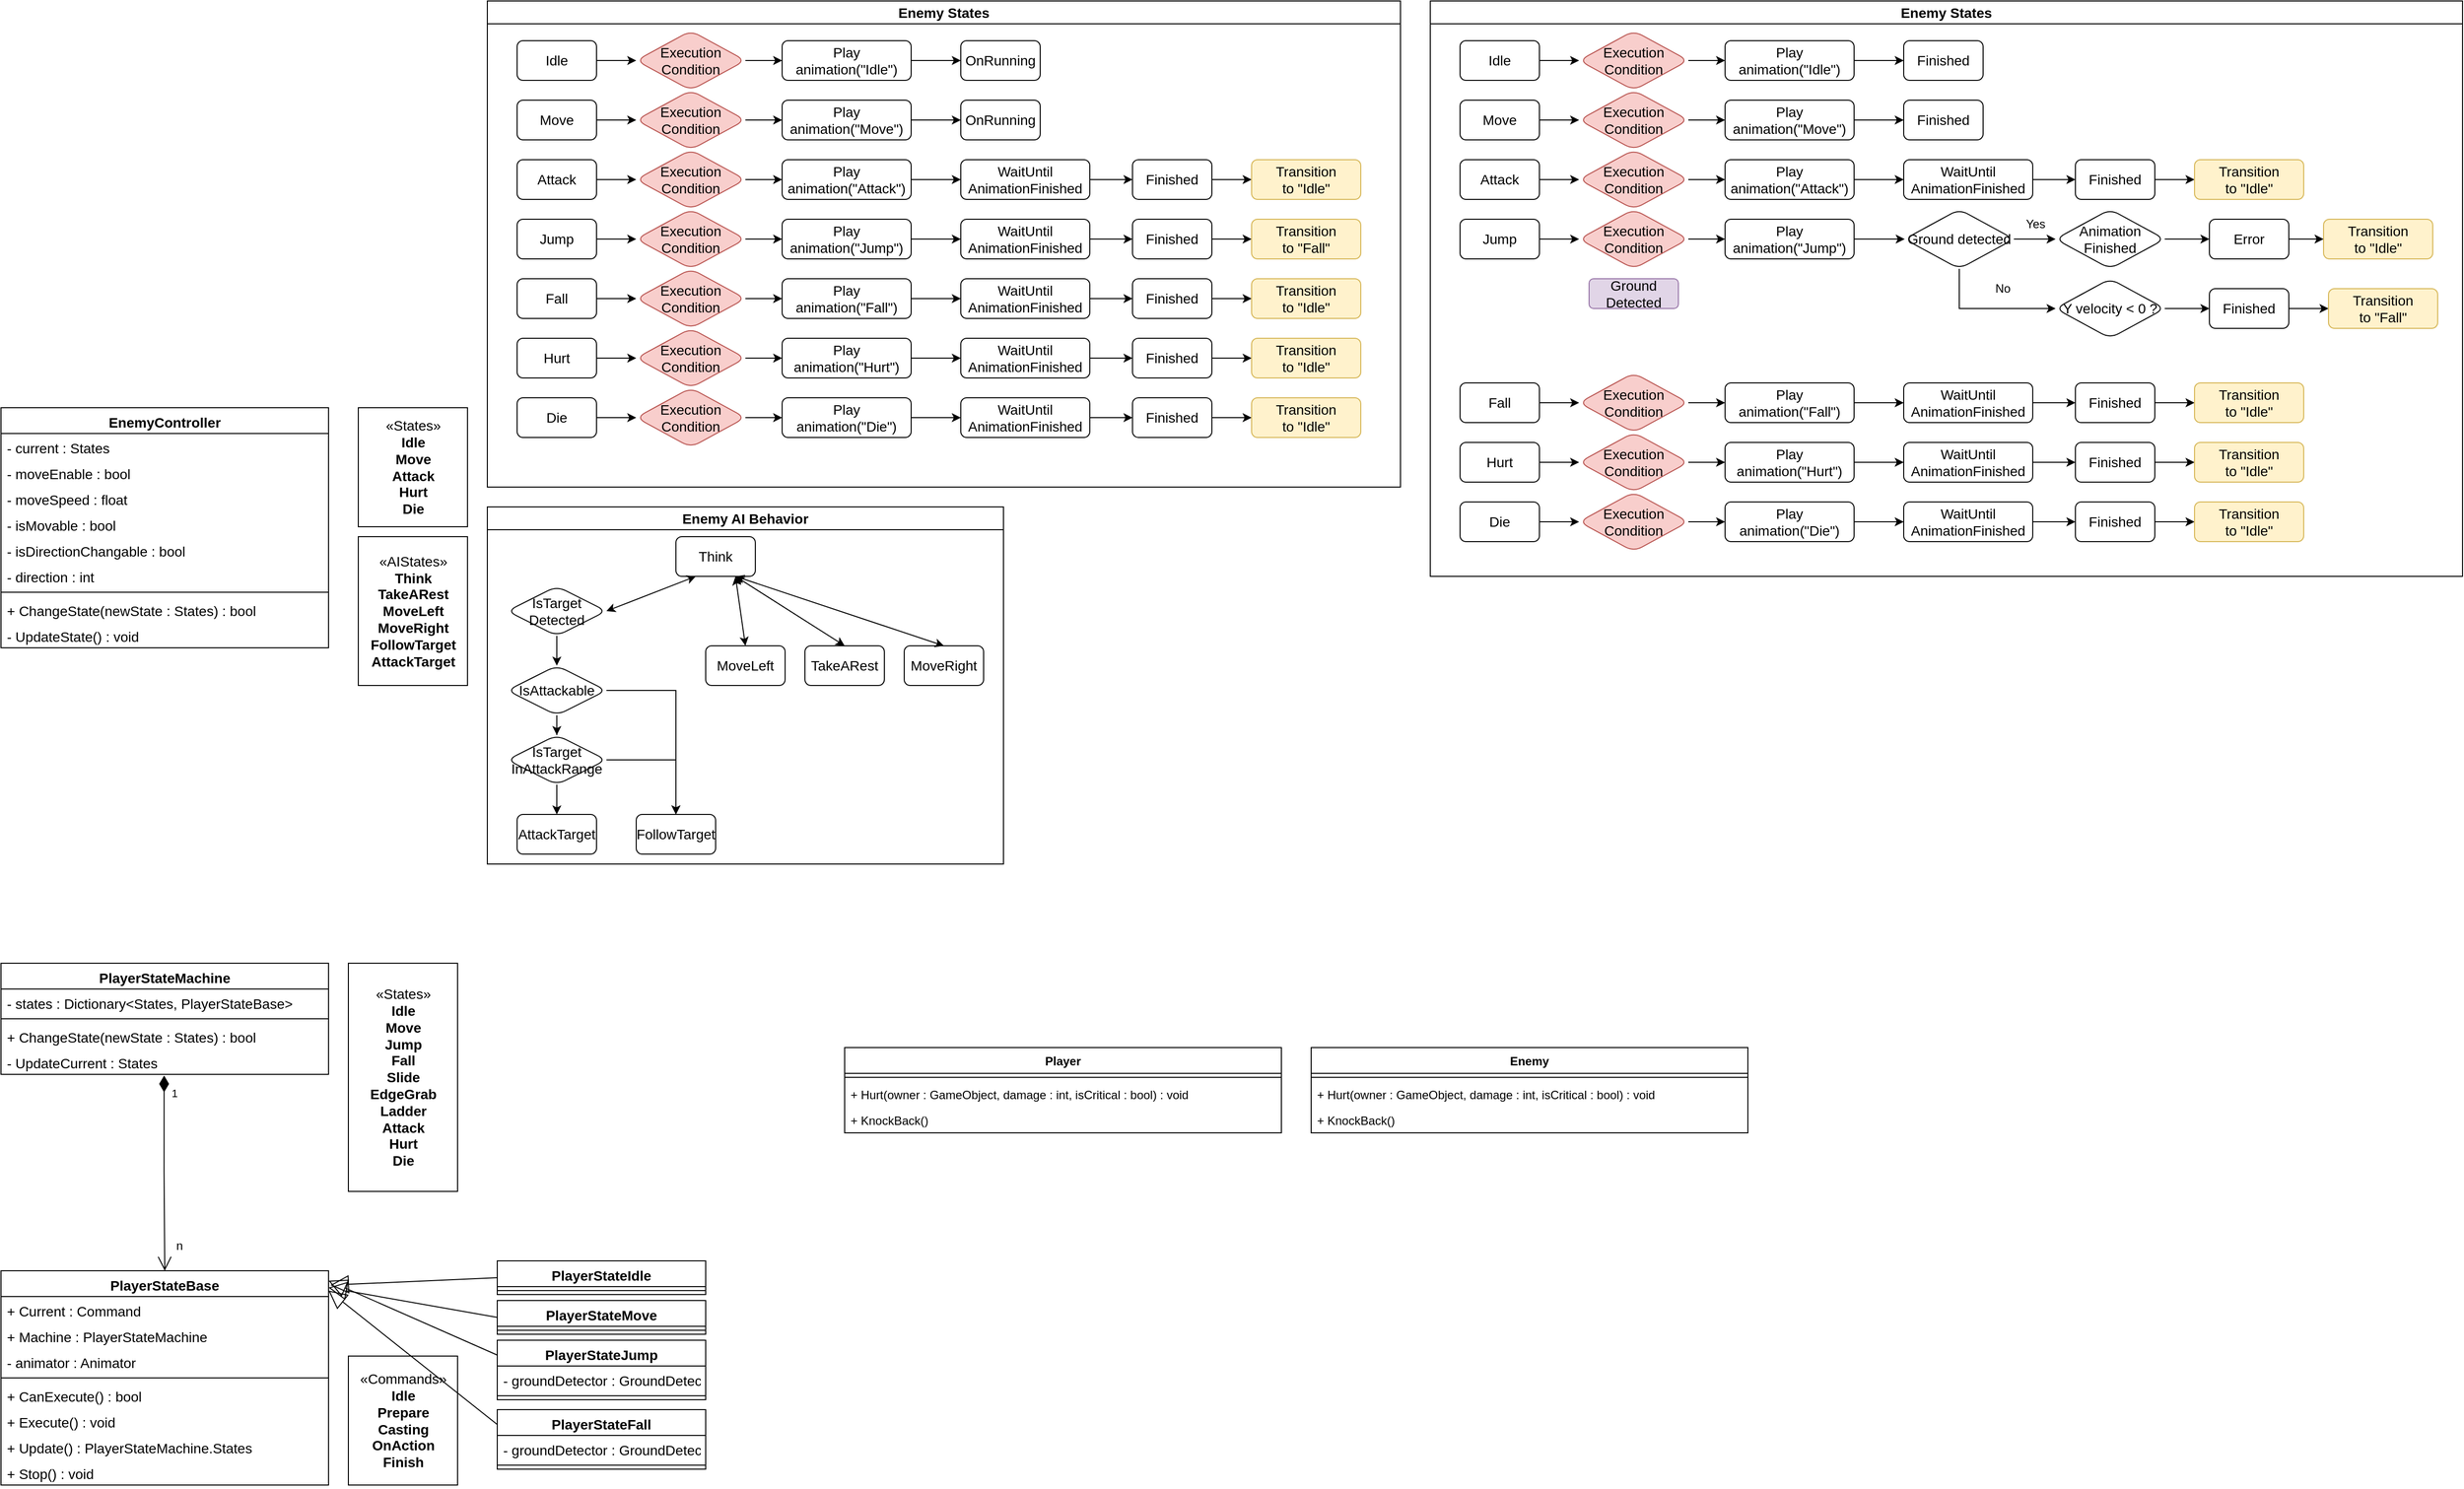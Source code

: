 <mxfile version="20.6.0" type="device"><diagram id="C5RBs43oDa-KdzZeNtuy" name="Page-1"><mxGraphModel dx="1422" dy="1963" grid="1" gridSize="10" guides="1" tooltips="1" connect="1" arrows="1" fold="1" page="1" pageScale="1" pageWidth="827" pageHeight="1169" math="0" shadow="0"><root><mxCell id="WIyWlLk6GJQsqaUBKTNV-0"/><mxCell id="WIyWlLk6GJQsqaUBKTNV-1" parent="WIyWlLk6GJQsqaUBKTNV-0"/><mxCell id="wquMKtTBARpG2TPTERIB-0" value="EnemyController" style="swimlane;fontStyle=1;align=center;verticalAlign=top;childLayout=stackLayout;horizontal=1;startSize=26;horizontalStack=0;resizeParent=1;resizeParentMax=0;resizeLast=0;collapsible=1;marginBottom=0;fontSize=14;" parent="WIyWlLk6GJQsqaUBKTNV-1" vertex="1"><mxGeometry x="40" y="40" width="330" height="242" as="geometry"/></mxCell><mxCell id="wquMKtTBARpG2TPTERIB-1" value="- current : States" style="text;strokeColor=none;fillColor=none;align=left;verticalAlign=top;spacingLeft=4;spacingRight=4;overflow=hidden;rotatable=0;points=[[0,0.5],[1,0.5]];portConstraint=eastwest;fontSize=14;" parent="wquMKtTBARpG2TPTERIB-0" vertex="1"><mxGeometry y="26" width="330" height="26" as="geometry"/></mxCell><mxCell id="wquMKtTBARpG2TPTERIB-5" value="- moveEnable : bool" style="text;strokeColor=none;fillColor=none;align=left;verticalAlign=top;spacingLeft=4;spacingRight=4;overflow=hidden;rotatable=0;points=[[0,0.5],[1,0.5]];portConstraint=eastwest;fontSize=14;" parent="wquMKtTBARpG2TPTERIB-0" vertex="1"><mxGeometry y="52" width="330" height="26" as="geometry"/></mxCell><mxCell id="wquMKtTBARpG2TPTERIB-6" value="- moveSpeed : float" style="text;strokeColor=none;fillColor=none;align=left;verticalAlign=top;spacingLeft=4;spacingRight=4;overflow=hidden;rotatable=0;points=[[0,0.5],[1,0.5]];portConstraint=eastwest;fontSize=14;" parent="wquMKtTBARpG2TPTERIB-0" vertex="1"><mxGeometry y="78" width="330" height="26" as="geometry"/></mxCell><mxCell id="wquMKtTBARpG2TPTERIB-7" value="- isMovable : bool" style="text;strokeColor=none;fillColor=none;align=left;verticalAlign=top;spacingLeft=4;spacingRight=4;overflow=hidden;rotatable=0;points=[[0,0.5],[1,0.5]];portConstraint=eastwest;fontSize=14;" parent="wquMKtTBARpG2TPTERIB-0" vertex="1"><mxGeometry y="104" width="330" height="26" as="geometry"/></mxCell><mxCell id="wquMKtTBARpG2TPTERIB-8" value="- isDirectionChangable : bool" style="text;strokeColor=none;fillColor=none;align=left;verticalAlign=top;spacingLeft=4;spacingRight=4;overflow=hidden;rotatable=0;points=[[0,0.5],[1,0.5]];portConstraint=eastwest;fontSize=14;" parent="wquMKtTBARpG2TPTERIB-0" vertex="1"><mxGeometry y="130" width="330" height="26" as="geometry"/></mxCell><mxCell id="wquMKtTBARpG2TPTERIB-9" value="- direction : int" style="text;strokeColor=none;fillColor=none;align=left;verticalAlign=top;spacingLeft=4;spacingRight=4;overflow=hidden;rotatable=0;points=[[0,0.5],[1,0.5]];portConstraint=eastwest;fontSize=14;" parent="wquMKtTBARpG2TPTERIB-0" vertex="1"><mxGeometry y="156" width="330" height="26" as="geometry"/></mxCell><mxCell id="wquMKtTBARpG2TPTERIB-2" value="" style="line;strokeWidth=1;fillColor=none;align=left;verticalAlign=middle;spacingTop=-1;spacingLeft=3;spacingRight=3;rotatable=0;labelPosition=right;points=[];portConstraint=eastwest;strokeColor=inherit;fontSize=14;" parent="wquMKtTBARpG2TPTERIB-0" vertex="1"><mxGeometry y="182" width="330" height="8" as="geometry"/></mxCell><mxCell id="j9X4U-6pzWJNfHTz-5kG-0" value="+ ChangeState(newState : States) : bool" style="text;strokeColor=none;fillColor=none;align=left;verticalAlign=top;spacingLeft=4;spacingRight=4;overflow=hidden;rotatable=0;points=[[0,0.5],[1,0.5]];portConstraint=eastwest;fontSize=14;" parent="wquMKtTBARpG2TPTERIB-0" vertex="1"><mxGeometry y="190" width="330" height="26" as="geometry"/></mxCell><mxCell id="wquMKtTBARpG2TPTERIB-3" value="- UpdateState() : void" style="text;strokeColor=none;fillColor=none;align=left;verticalAlign=top;spacingLeft=4;spacingRight=4;overflow=hidden;rotatable=0;points=[[0,0.5],[1,0.5]];portConstraint=eastwest;fontSize=14;" parent="wquMKtTBARpG2TPTERIB-0" vertex="1"><mxGeometry y="216" width="330" height="26" as="geometry"/></mxCell><mxCell id="wquMKtTBARpG2TPTERIB-4" value="«States»&lt;br&gt;&lt;b&gt;Idle&lt;br&gt;Move&lt;br&gt;Attack&lt;br&gt;Hurt&lt;br&gt;Die&lt;br&gt;&lt;/b&gt;" style="html=1;fontSize=14;" parent="WIyWlLk6GJQsqaUBKTNV-1" vertex="1"><mxGeometry x="400" y="40" width="110" height="120" as="geometry"/></mxCell><mxCell id="wquMKtTBARpG2TPTERIB-10" value="«AIStates»&lt;br&gt;&lt;b&gt;Think&lt;br&gt;TakeARest&lt;br&gt;MoveLeft&lt;br&gt;MoveRight&lt;br&gt;FollowTarget&lt;br&gt;AttackTarget&lt;br&gt;&lt;/b&gt;" style="html=1;fontSize=14;" parent="WIyWlLk6GJQsqaUBKTNV-1" vertex="1"><mxGeometry x="400" y="170" width="110" height="150" as="geometry"/></mxCell><mxCell id="wquMKtTBARpG2TPTERIB-11" value="Think" style="rounded=1;whiteSpace=wrap;html=1;fontSize=14;" parent="WIyWlLk6GJQsqaUBKTNV-1" vertex="1"><mxGeometry x="720" y="170" width="80" height="40" as="geometry"/></mxCell><mxCell id="wquMKtTBARpG2TPTERIB-13" value="TakeARest" style="rounded=1;whiteSpace=wrap;html=1;fontSize=14;" parent="WIyWlLk6GJQsqaUBKTNV-1" vertex="1"><mxGeometry x="850" y="280" width="80" height="40" as="geometry"/></mxCell><mxCell id="wquMKtTBARpG2TPTERIB-16" value="MoveLeft" style="rounded=1;whiteSpace=wrap;html=1;fontSize=14;" parent="WIyWlLk6GJQsqaUBKTNV-1" vertex="1"><mxGeometry x="750" y="280" width="80" height="40" as="geometry"/></mxCell><mxCell id="wquMKtTBARpG2TPTERIB-17" value="MoveRight" style="rounded=1;whiteSpace=wrap;html=1;fontSize=14;" parent="WIyWlLk6GJQsqaUBKTNV-1" vertex="1"><mxGeometry x="950" y="280" width="80" height="40" as="geometry"/></mxCell><mxCell id="wquMKtTBARpG2TPTERIB-18" value="" style="endArrow=classic;html=1;rounded=0;fontSize=14;entryX=0.5;entryY=0;entryDx=0;entryDy=0;exitX=0.75;exitY=1;exitDx=0;exitDy=0;startArrow=classic;startFill=1;" parent="WIyWlLk6GJQsqaUBKTNV-1" source="wquMKtTBARpG2TPTERIB-11" target="wquMKtTBARpG2TPTERIB-16" edge="1"><mxGeometry width="50" height="50" relative="1" as="geometry"><mxPoint x="540" y="310" as="sourcePoint"/><mxPoint x="590" y="260" as="targetPoint"/></mxGeometry></mxCell><mxCell id="wquMKtTBARpG2TPTERIB-20" value="" style="endArrow=classic;html=1;rounded=0;fontSize=14;entryX=0.5;entryY=0;entryDx=0;entryDy=0;exitX=0.75;exitY=1;exitDx=0;exitDy=0;startArrow=classic;startFill=1;" parent="WIyWlLk6GJQsqaUBKTNV-1" source="wquMKtTBARpG2TPTERIB-11" target="wquMKtTBARpG2TPTERIB-13" edge="1"><mxGeometry width="50" height="50" relative="1" as="geometry"><mxPoint x="750" y="220" as="sourcePoint"/><mxPoint x="670" y="260" as="targetPoint"/></mxGeometry></mxCell><mxCell id="wquMKtTBARpG2TPTERIB-21" value="" style="endArrow=classic;html=1;rounded=0;fontSize=14;entryX=0.5;entryY=0;entryDx=0;entryDy=0;exitX=0.75;exitY=1;exitDx=0;exitDy=0;startArrow=classic;startFill=1;" parent="WIyWlLk6GJQsqaUBKTNV-1" source="wquMKtTBARpG2TPTERIB-11" target="wquMKtTBARpG2TPTERIB-17" edge="1"><mxGeometry width="50" height="50" relative="1" as="geometry"><mxPoint x="770" y="220" as="sourcePoint"/><mxPoint x="770" y="260" as="targetPoint"/></mxGeometry></mxCell><mxCell id="wquMKtTBARpG2TPTERIB-22" value="FollowTarget" style="rounded=1;whiteSpace=wrap;html=1;fontSize=14;" parent="WIyWlLk6GJQsqaUBKTNV-1" vertex="1"><mxGeometry x="680" y="450" width="80" height="40" as="geometry"/></mxCell><mxCell id="wquMKtTBARpG2TPTERIB-38" style="edgeStyle=orthogonalEdgeStyle;rounded=0;orthogonalLoop=1;jettySize=auto;html=1;entryX=0.5;entryY=0;entryDx=0;entryDy=0;fontSize=14;startArrow=none;startFill=0;" parent="WIyWlLk6GJQsqaUBKTNV-1" source="wquMKtTBARpG2TPTERIB-29" target="wquMKtTBARpG2TPTERIB-33" edge="1"><mxGeometry relative="1" as="geometry"/></mxCell><mxCell id="wquMKtTBARpG2TPTERIB-32" value="" style="endArrow=classic;html=1;rounded=0;fontSize=14;exitX=0.25;exitY=1;exitDx=0;exitDy=0;startArrow=classic;startFill=1;entryX=1;entryY=0.5;entryDx=0;entryDy=0;" parent="WIyWlLk6GJQsqaUBKTNV-1" source="wquMKtTBARpG2TPTERIB-11" target="j9X4U-6pzWJNfHTz-5kG-5" edge="1"><mxGeometry width="50" height="50" relative="1" as="geometry"><mxPoint x="780" y="280" as="sourcePoint"/><mxPoint x="680" y="230" as="targetPoint"/></mxGeometry></mxCell><mxCell id="wquMKtTBARpG2TPTERIB-35" value="" style="edgeStyle=orthogonalEdgeStyle;rounded=0;orthogonalLoop=1;jettySize=auto;html=1;fontSize=14;startArrow=none;startFill=0;" parent="WIyWlLk6GJQsqaUBKTNV-1" source="wquMKtTBARpG2TPTERIB-33" target="wquMKtTBARpG2TPTERIB-34" edge="1"><mxGeometry relative="1" as="geometry"/></mxCell><mxCell id="wquMKtTBARpG2TPTERIB-42" style="edgeStyle=orthogonalEdgeStyle;rounded=0;orthogonalLoop=1;jettySize=auto;html=1;entryX=0.5;entryY=0;entryDx=0;entryDy=0;fontSize=14;startArrow=none;startFill=0;" parent="WIyWlLk6GJQsqaUBKTNV-1" source="wquMKtTBARpG2TPTERIB-33" target="wquMKtTBARpG2TPTERIB-22" edge="1"><mxGeometry relative="1" as="geometry"><mxPoint x="670" y="395.0" as="targetPoint"/><Array as="points"><mxPoint x="720" y="395"/></Array></mxGeometry></mxCell><mxCell id="wquMKtTBARpG2TPTERIB-33" value="IsTarget&lt;br&gt;InAttackRange" style="rhombus;whiteSpace=wrap;html=1;fontSize=14;rounded=1;" parent="WIyWlLk6GJQsqaUBKTNV-1" vertex="1"><mxGeometry x="550" y="370" width="100" height="50" as="geometry"/></mxCell><mxCell id="wquMKtTBARpG2TPTERIB-34" value="AttackTarget" style="rounded=1;whiteSpace=wrap;html=1;fontSize=14;" parent="WIyWlLk6GJQsqaUBKTNV-1" vertex="1"><mxGeometry x="560" y="450" width="80" height="40" as="geometry"/></mxCell><mxCell id="wquMKtTBARpG2TPTERIB-43" value="Enemy AI Behavior" style="swimlane;whiteSpace=wrap;html=1;fontSize=14;" parent="WIyWlLk6GJQsqaUBKTNV-1" vertex="1"><mxGeometry x="530" y="140" width="520" height="360" as="geometry"/></mxCell><mxCell id="j9X4U-6pzWJNfHTz-5kG-6" style="edgeStyle=orthogonalEdgeStyle;rounded=0;orthogonalLoop=1;jettySize=auto;html=1;entryX=0.5;entryY=0;entryDx=0;entryDy=0;" parent="wquMKtTBARpG2TPTERIB-43" source="j9X4U-6pzWJNfHTz-5kG-5" target="wquMKtTBARpG2TPTERIB-29" edge="1"><mxGeometry relative="1" as="geometry"/></mxCell><mxCell id="j9X4U-6pzWJNfHTz-5kG-5" value="IsTarget&lt;br&gt;Detected" style="rhombus;whiteSpace=wrap;html=1;fontSize=14;rounded=1;" parent="wquMKtTBARpG2TPTERIB-43" vertex="1"><mxGeometry x="20" y="80" width="100" height="50" as="geometry"/></mxCell><mxCell id="wquMKtTBARpG2TPTERIB-29" value="IsAttackable" style="rhombus;whiteSpace=wrap;html=1;fontSize=14;rounded=1;" parent="wquMKtTBARpG2TPTERIB-43" vertex="1"><mxGeometry x="20" y="160" width="100" height="50" as="geometry"/></mxCell><mxCell id="wquMKtTBARpG2TPTERIB-45" value="Enemy States" style="swimlane;whiteSpace=wrap;html=1;fontSize=14;" parent="WIyWlLk6GJQsqaUBKTNV-1" vertex="1"><mxGeometry x="530" y="-370" width="920" height="490" as="geometry"/></mxCell><mxCell id="wquMKtTBARpG2TPTERIB-76" style="edgeStyle=orthogonalEdgeStyle;rounded=0;orthogonalLoop=1;jettySize=auto;html=1;entryX=0;entryY=0.5;entryDx=0;entryDy=0;fontSize=14;startArrow=none;startFill=0;" parent="wquMKtTBARpG2TPTERIB-45" source="wquMKtTBARpG2TPTERIB-46" target="wquMKtTBARpG2TPTERIB-74" edge="1"><mxGeometry relative="1" as="geometry"/></mxCell><mxCell id="wquMKtTBARpG2TPTERIB-46" value="Idle" style="rounded=1;whiteSpace=wrap;html=1;fontSize=14;" parent="wquMKtTBARpG2TPTERIB-45" vertex="1"><mxGeometry x="30" y="40" width="80" height="40" as="geometry"/></mxCell><mxCell id="wquMKtTBARpG2TPTERIB-52" style="edgeStyle=orthogonalEdgeStyle;rounded=0;orthogonalLoop=1;jettySize=auto;html=1;entryX=0;entryY=0.5;entryDx=0;entryDy=0;fontSize=14;startArrow=none;startFill=0;" parent="wquMKtTBARpG2TPTERIB-45" source="wquMKtTBARpG2TPTERIB-49" target="wquMKtTBARpG2TPTERIB-51" edge="1"><mxGeometry relative="1" as="geometry"/></mxCell><mxCell id="wquMKtTBARpG2TPTERIB-49" value="Play animation(&quot;Idle&quot;)" style="rounded=1;whiteSpace=wrap;html=1;fontSize=14;" parent="wquMKtTBARpG2TPTERIB-45" vertex="1"><mxGeometry x="297" y="40" width="130" height="40" as="geometry"/></mxCell><mxCell id="wquMKtTBARpG2TPTERIB-51" value="OnRunning" style="rounded=1;whiteSpace=wrap;html=1;fontSize=14;" parent="wquMKtTBARpG2TPTERIB-45" vertex="1"><mxGeometry x="477" y="40" width="80" height="40" as="geometry"/></mxCell><mxCell id="wquMKtTBARpG2TPTERIB-77" style="edgeStyle=orthogonalEdgeStyle;rounded=0;orthogonalLoop=1;jettySize=auto;html=1;entryX=0;entryY=0.5;entryDx=0;entryDy=0;fontSize=14;startArrow=none;startFill=0;" parent="wquMKtTBARpG2TPTERIB-45" source="wquMKtTBARpG2TPTERIB-53" target="wquMKtTBARpG2TPTERIB-75" edge="1"><mxGeometry relative="1" as="geometry"/></mxCell><mxCell id="wquMKtTBARpG2TPTERIB-53" value="Move" style="rounded=1;whiteSpace=wrap;html=1;fontSize=14;" parent="wquMKtTBARpG2TPTERIB-45" vertex="1"><mxGeometry x="30" y="100" width="80" height="40" as="geometry"/></mxCell><mxCell id="wquMKtTBARpG2TPTERIB-57" style="edgeStyle=orthogonalEdgeStyle;rounded=0;orthogonalLoop=1;jettySize=auto;html=1;entryX=0;entryY=0.5;entryDx=0;entryDy=0;fontSize=14;startArrow=none;startFill=0;" parent="wquMKtTBARpG2TPTERIB-45" source="wquMKtTBARpG2TPTERIB-54" target="wquMKtTBARpG2TPTERIB-55" edge="1"><mxGeometry relative="1" as="geometry"/></mxCell><mxCell id="wquMKtTBARpG2TPTERIB-54" value="Play animation(&quot;Move&quot;)" style="rounded=1;whiteSpace=wrap;html=1;fontSize=14;" parent="wquMKtTBARpG2TPTERIB-45" vertex="1"><mxGeometry x="297" y="100" width="130" height="40" as="geometry"/></mxCell><mxCell id="wquMKtTBARpG2TPTERIB-55" value="OnRunning" style="rounded=1;whiteSpace=wrap;html=1;fontSize=14;" parent="wquMKtTBARpG2TPTERIB-45" vertex="1"><mxGeometry x="477" y="100" width="80" height="40" as="geometry"/></mxCell><mxCell id="wquMKtTBARpG2TPTERIB-72" value="" style="edgeStyle=orthogonalEdgeStyle;rounded=0;orthogonalLoop=1;jettySize=auto;html=1;fontSize=14;startArrow=none;startFill=0;" parent="wquMKtTBARpG2TPTERIB-45" source="wquMKtTBARpG2TPTERIB-58" target="wquMKtTBARpG2TPTERIB-71" edge="1"><mxGeometry relative="1" as="geometry"/></mxCell><mxCell id="wquMKtTBARpG2TPTERIB-58" value="Attack" style="rounded=1;whiteSpace=wrap;html=1;fontSize=14;" parent="wquMKtTBARpG2TPTERIB-45" vertex="1"><mxGeometry x="30" y="160" width="80" height="40" as="geometry"/></mxCell><mxCell id="wquMKtTBARpG2TPTERIB-63" style="edgeStyle=orthogonalEdgeStyle;rounded=0;orthogonalLoop=1;jettySize=auto;html=1;entryX=0;entryY=0.5;entryDx=0;entryDy=0;fontSize=14;startArrow=none;startFill=0;" parent="wquMKtTBARpG2TPTERIB-45" source="wquMKtTBARpG2TPTERIB-59" target="wquMKtTBARpG2TPTERIB-62" edge="1"><mxGeometry relative="1" as="geometry"/></mxCell><mxCell id="wquMKtTBARpG2TPTERIB-59" value="Play animation(&quot;Attack&quot;)" style="rounded=1;whiteSpace=wrap;html=1;fontSize=14;" parent="wquMKtTBARpG2TPTERIB-45" vertex="1"><mxGeometry x="297" y="160" width="130" height="40" as="geometry"/></mxCell><mxCell id="wquMKtTBARpG2TPTERIB-66" style="edgeStyle=orthogonalEdgeStyle;rounded=0;orthogonalLoop=1;jettySize=auto;html=1;entryX=0;entryY=0.5;entryDx=0;entryDy=0;fontSize=14;startArrow=none;startFill=0;" parent="wquMKtTBARpG2TPTERIB-45" source="wquMKtTBARpG2TPTERIB-62" target="wquMKtTBARpG2TPTERIB-65" edge="1"><mxGeometry relative="1" as="geometry"/></mxCell><mxCell id="wquMKtTBARpG2TPTERIB-62" value="WaitUntil&lt;br&gt;AnimationFinished" style="rounded=1;whiteSpace=wrap;html=1;fontSize=14;" parent="wquMKtTBARpG2TPTERIB-45" vertex="1"><mxGeometry x="477" y="160" width="130" height="40" as="geometry"/></mxCell><mxCell id="wquMKtTBARpG2TPTERIB-68" style="edgeStyle=orthogonalEdgeStyle;rounded=0;orthogonalLoop=1;jettySize=auto;html=1;entryX=0;entryY=0.5;entryDx=0;entryDy=0;fontSize=14;startArrow=none;startFill=0;" parent="wquMKtTBARpG2TPTERIB-45" source="wquMKtTBARpG2TPTERIB-65" target="wquMKtTBARpG2TPTERIB-67" edge="1"><mxGeometry relative="1" as="geometry"/></mxCell><mxCell id="wquMKtTBARpG2TPTERIB-65" value="Finished" style="rounded=1;whiteSpace=wrap;html=1;fontSize=14;" parent="wquMKtTBARpG2TPTERIB-45" vertex="1"><mxGeometry x="650" y="160" width="80" height="40" as="geometry"/></mxCell><mxCell id="wquMKtTBARpG2TPTERIB-67" value="Transition&lt;br&gt;to &quot;Idle&quot;" style="rounded=1;whiteSpace=wrap;html=1;fontSize=14;fillColor=#fff2cc;strokeColor=#d6b656;" parent="wquMKtTBARpG2TPTERIB-45" vertex="1"><mxGeometry x="770" y="160" width="110" height="40" as="geometry"/></mxCell><mxCell id="wquMKtTBARpG2TPTERIB-73" style="edgeStyle=orthogonalEdgeStyle;rounded=0;orthogonalLoop=1;jettySize=auto;html=1;entryX=0;entryY=0.5;entryDx=0;entryDy=0;fontSize=14;startArrow=none;startFill=0;" parent="wquMKtTBARpG2TPTERIB-45" source="wquMKtTBARpG2TPTERIB-71" target="wquMKtTBARpG2TPTERIB-59" edge="1"><mxGeometry relative="1" as="geometry"/></mxCell><mxCell id="wquMKtTBARpG2TPTERIB-71" value="Execution&lt;br&gt;Condition" style="rhombus;whiteSpace=wrap;html=1;fontSize=14;rounded=1;fillColor=#f8cecc;strokeColor=#b85450;" parent="wquMKtTBARpG2TPTERIB-45" vertex="1"><mxGeometry x="150" y="150" width="110" height="60" as="geometry"/></mxCell><mxCell id="wquMKtTBARpG2TPTERIB-78" style="edgeStyle=orthogonalEdgeStyle;rounded=0;orthogonalLoop=1;jettySize=auto;html=1;entryX=0;entryY=0.5;entryDx=0;entryDy=0;fontSize=14;startArrow=none;startFill=0;" parent="wquMKtTBARpG2TPTERIB-45" source="wquMKtTBARpG2TPTERIB-74" target="wquMKtTBARpG2TPTERIB-49" edge="1"><mxGeometry relative="1" as="geometry"/></mxCell><mxCell id="wquMKtTBARpG2TPTERIB-74" value="Execution&lt;br&gt;Condition" style="rhombus;whiteSpace=wrap;html=1;fontSize=14;rounded=1;fillColor=#f8cecc;strokeColor=#b85450;" parent="wquMKtTBARpG2TPTERIB-45" vertex="1"><mxGeometry x="150" y="30" width="110" height="60" as="geometry"/></mxCell><mxCell id="wquMKtTBARpG2TPTERIB-79" style="edgeStyle=orthogonalEdgeStyle;rounded=0;orthogonalLoop=1;jettySize=auto;html=1;entryX=0;entryY=0.5;entryDx=0;entryDy=0;fontSize=14;startArrow=none;startFill=0;" parent="wquMKtTBARpG2TPTERIB-45" source="wquMKtTBARpG2TPTERIB-75" target="wquMKtTBARpG2TPTERIB-54" edge="1"><mxGeometry relative="1" as="geometry"/></mxCell><mxCell id="wquMKtTBARpG2TPTERIB-75" value="Execution&lt;br&gt;Condition" style="rhombus;whiteSpace=wrap;html=1;fontSize=14;rounded=1;fillColor=#f8cecc;strokeColor=#b85450;" parent="wquMKtTBARpG2TPTERIB-45" vertex="1"><mxGeometry x="150" y="90" width="110" height="60" as="geometry"/></mxCell><mxCell id="wquMKtTBARpG2TPTERIB-81" value="" style="edgeStyle=orthogonalEdgeStyle;rounded=0;orthogonalLoop=1;jettySize=auto;html=1;fontSize=14;startArrow=none;startFill=0;" parent="wquMKtTBARpG2TPTERIB-45" source="wquMKtTBARpG2TPTERIB-82" target="wquMKtTBARpG2TPTERIB-91" edge="1"><mxGeometry relative="1" as="geometry"/></mxCell><mxCell id="wquMKtTBARpG2TPTERIB-82" value="Hurt" style="rounded=1;whiteSpace=wrap;html=1;fontSize=14;" parent="wquMKtTBARpG2TPTERIB-45" vertex="1"><mxGeometry x="30" y="340" width="80" height="40" as="geometry"/></mxCell><mxCell id="wquMKtTBARpG2TPTERIB-83" style="edgeStyle=orthogonalEdgeStyle;rounded=0;orthogonalLoop=1;jettySize=auto;html=1;entryX=0;entryY=0.5;entryDx=0;entryDy=0;fontSize=14;startArrow=none;startFill=0;" parent="wquMKtTBARpG2TPTERIB-45" source="wquMKtTBARpG2TPTERIB-84" target="wquMKtTBARpG2TPTERIB-86" edge="1"><mxGeometry relative="1" as="geometry"/></mxCell><mxCell id="wquMKtTBARpG2TPTERIB-84" value="Play animation(&quot;Hurt&quot;)" style="rounded=1;whiteSpace=wrap;html=1;fontSize=14;" parent="wquMKtTBARpG2TPTERIB-45" vertex="1"><mxGeometry x="297" y="340" width="130" height="40" as="geometry"/></mxCell><mxCell id="wquMKtTBARpG2TPTERIB-85" style="edgeStyle=orthogonalEdgeStyle;rounded=0;orthogonalLoop=1;jettySize=auto;html=1;entryX=0;entryY=0.5;entryDx=0;entryDy=0;fontSize=14;startArrow=none;startFill=0;" parent="wquMKtTBARpG2TPTERIB-45" source="wquMKtTBARpG2TPTERIB-86" target="wquMKtTBARpG2TPTERIB-88" edge="1"><mxGeometry relative="1" as="geometry"/></mxCell><mxCell id="wquMKtTBARpG2TPTERIB-86" value="WaitUntil&lt;br&gt;AnimationFinished" style="rounded=1;whiteSpace=wrap;html=1;fontSize=14;" parent="wquMKtTBARpG2TPTERIB-45" vertex="1"><mxGeometry x="477" y="340" width="130" height="40" as="geometry"/></mxCell><mxCell id="wquMKtTBARpG2TPTERIB-87" style="edgeStyle=orthogonalEdgeStyle;rounded=0;orthogonalLoop=1;jettySize=auto;html=1;entryX=0;entryY=0.5;entryDx=0;entryDy=0;fontSize=14;startArrow=none;startFill=0;" parent="wquMKtTBARpG2TPTERIB-45" source="wquMKtTBARpG2TPTERIB-88" target="wquMKtTBARpG2TPTERIB-89" edge="1"><mxGeometry relative="1" as="geometry"/></mxCell><mxCell id="wquMKtTBARpG2TPTERIB-88" value="Finished" style="rounded=1;whiteSpace=wrap;html=1;fontSize=14;" parent="wquMKtTBARpG2TPTERIB-45" vertex="1"><mxGeometry x="650" y="340" width="80" height="40" as="geometry"/></mxCell><mxCell id="wquMKtTBARpG2TPTERIB-89" value="Transition&lt;br&gt;to &quot;Idle&quot;" style="rounded=1;whiteSpace=wrap;html=1;fontSize=14;fillColor=#fff2cc;strokeColor=#d6b656;" parent="wquMKtTBARpG2TPTERIB-45" vertex="1"><mxGeometry x="770" y="340" width="110" height="40" as="geometry"/></mxCell><mxCell id="wquMKtTBARpG2TPTERIB-90" style="edgeStyle=orthogonalEdgeStyle;rounded=0;orthogonalLoop=1;jettySize=auto;html=1;entryX=0;entryY=0.5;entryDx=0;entryDy=0;fontSize=14;startArrow=none;startFill=0;" parent="wquMKtTBARpG2TPTERIB-45" source="wquMKtTBARpG2TPTERIB-91" target="wquMKtTBARpG2TPTERIB-84" edge="1"><mxGeometry relative="1" as="geometry"/></mxCell><mxCell id="wquMKtTBARpG2TPTERIB-91" value="Execution&lt;br&gt;Condition" style="rhombus;whiteSpace=wrap;html=1;fontSize=14;rounded=1;fillColor=#f8cecc;strokeColor=#b85450;" parent="wquMKtTBARpG2TPTERIB-45" vertex="1"><mxGeometry x="150" y="330" width="110" height="60" as="geometry"/></mxCell><mxCell id="wquMKtTBARpG2TPTERIB-92" value="" style="edgeStyle=orthogonalEdgeStyle;rounded=0;orthogonalLoop=1;jettySize=auto;html=1;fontSize=14;startArrow=none;startFill=0;" parent="wquMKtTBARpG2TPTERIB-45" source="wquMKtTBARpG2TPTERIB-93" target="wquMKtTBARpG2TPTERIB-102" edge="1"><mxGeometry relative="1" as="geometry"/></mxCell><mxCell id="wquMKtTBARpG2TPTERIB-93" value="Die" style="rounded=1;whiteSpace=wrap;html=1;fontSize=14;" parent="wquMKtTBARpG2TPTERIB-45" vertex="1"><mxGeometry x="30" y="400" width="80" height="40" as="geometry"/></mxCell><mxCell id="wquMKtTBARpG2TPTERIB-94" style="edgeStyle=orthogonalEdgeStyle;rounded=0;orthogonalLoop=1;jettySize=auto;html=1;entryX=0;entryY=0.5;entryDx=0;entryDy=0;fontSize=14;startArrow=none;startFill=0;" parent="wquMKtTBARpG2TPTERIB-45" source="wquMKtTBARpG2TPTERIB-95" target="wquMKtTBARpG2TPTERIB-97" edge="1"><mxGeometry relative="1" as="geometry"/></mxCell><mxCell id="wquMKtTBARpG2TPTERIB-95" value="Play animation(&quot;Die&quot;)" style="rounded=1;whiteSpace=wrap;html=1;fontSize=14;" parent="wquMKtTBARpG2TPTERIB-45" vertex="1"><mxGeometry x="297" y="400" width="130" height="40" as="geometry"/></mxCell><mxCell id="wquMKtTBARpG2TPTERIB-96" style="edgeStyle=orthogonalEdgeStyle;rounded=0;orthogonalLoop=1;jettySize=auto;html=1;entryX=0;entryY=0.5;entryDx=0;entryDy=0;fontSize=14;startArrow=none;startFill=0;" parent="wquMKtTBARpG2TPTERIB-45" source="wquMKtTBARpG2TPTERIB-97" target="wquMKtTBARpG2TPTERIB-99" edge="1"><mxGeometry relative="1" as="geometry"/></mxCell><mxCell id="wquMKtTBARpG2TPTERIB-97" value="WaitUntil&lt;br&gt;AnimationFinished" style="rounded=1;whiteSpace=wrap;html=1;fontSize=14;" parent="wquMKtTBARpG2TPTERIB-45" vertex="1"><mxGeometry x="477" y="400" width="130" height="40" as="geometry"/></mxCell><mxCell id="wquMKtTBARpG2TPTERIB-98" style="edgeStyle=orthogonalEdgeStyle;rounded=0;orthogonalLoop=1;jettySize=auto;html=1;entryX=0;entryY=0.5;entryDx=0;entryDy=0;fontSize=14;startArrow=none;startFill=0;" parent="wquMKtTBARpG2TPTERIB-45" source="wquMKtTBARpG2TPTERIB-99" target="wquMKtTBARpG2TPTERIB-100" edge="1"><mxGeometry relative="1" as="geometry"/></mxCell><mxCell id="wquMKtTBARpG2TPTERIB-99" value="Finished" style="rounded=1;whiteSpace=wrap;html=1;fontSize=14;" parent="wquMKtTBARpG2TPTERIB-45" vertex="1"><mxGeometry x="650" y="400" width="80" height="40" as="geometry"/></mxCell><mxCell id="wquMKtTBARpG2TPTERIB-100" value="Transition&lt;br&gt;to &quot;Idle&quot;" style="rounded=1;whiteSpace=wrap;html=1;fontSize=14;fillColor=#fff2cc;strokeColor=#d6b656;" parent="wquMKtTBARpG2TPTERIB-45" vertex="1"><mxGeometry x="770" y="400" width="110" height="40" as="geometry"/></mxCell><mxCell id="wquMKtTBARpG2TPTERIB-101" style="edgeStyle=orthogonalEdgeStyle;rounded=0;orthogonalLoop=1;jettySize=auto;html=1;entryX=0;entryY=0.5;entryDx=0;entryDy=0;fontSize=14;startArrow=none;startFill=0;" parent="wquMKtTBARpG2TPTERIB-45" source="wquMKtTBARpG2TPTERIB-102" target="wquMKtTBARpG2TPTERIB-95" edge="1"><mxGeometry relative="1" as="geometry"/></mxCell><mxCell id="wquMKtTBARpG2TPTERIB-102" value="Execution&lt;br&gt;Condition" style="rhombus;whiteSpace=wrap;html=1;fontSize=14;rounded=1;fillColor=#f8cecc;strokeColor=#b85450;" parent="wquMKtTBARpG2TPTERIB-45" vertex="1"><mxGeometry x="150" y="390" width="110" height="60" as="geometry"/></mxCell><mxCell id="wquMKtTBARpG2TPTERIB-103" value="" style="edgeStyle=orthogonalEdgeStyle;rounded=0;orthogonalLoop=1;jettySize=auto;html=1;fontSize=14;startArrow=none;startFill=0;" parent="wquMKtTBARpG2TPTERIB-45" source="wquMKtTBARpG2TPTERIB-104" target="wquMKtTBARpG2TPTERIB-113" edge="1"><mxGeometry relative="1" as="geometry"/></mxCell><mxCell id="wquMKtTBARpG2TPTERIB-104" value="Jump" style="rounded=1;whiteSpace=wrap;html=1;fontSize=14;" parent="wquMKtTBARpG2TPTERIB-45" vertex="1"><mxGeometry x="30" y="220" width="80" height="40" as="geometry"/></mxCell><mxCell id="wquMKtTBARpG2TPTERIB-105" style="edgeStyle=orthogonalEdgeStyle;rounded=0;orthogonalLoop=1;jettySize=auto;html=1;entryX=0;entryY=0.5;entryDx=0;entryDy=0;fontSize=14;startArrow=none;startFill=0;" parent="wquMKtTBARpG2TPTERIB-45" source="wquMKtTBARpG2TPTERIB-106" target="wquMKtTBARpG2TPTERIB-108" edge="1"><mxGeometry relative="1" as="geometry"/></mxCell><mxCell id="wquMKtTBARpG2TPTERIB-106" value="Play animation(&quot;Jump&quot;)" style="rounded=1;whiteSpace=wrap;html=1;fontSize=14;" parent="wquMKtTBARpG2TPTERIB-45" vertex="1"><mxGeometry x="297" y="220" width="130" height="40" as="geometry"/></mxCell><mxCell id="wquMKtTBARpG2TPTERIB-107" style="edgeStyle=orthogonalEdgeStyle;rounded=0;orthogonalLoop=1;jettySize=auto;html=1;entryX=0;entryY=0.5;entryDx=0;entryDy=0;fontSize=14;startArrow=none;startFill=0;" parent="wquMKtTBARpG2TPTERIB-45" source="wquMKtTBARpG2TPTERIB-108" target="wquMKtTBARpG2TPTERIB-110" edge="1"><mxGeometry relative="1" as="geometry"/></mxCell><mxCell id="wquMKtTBARpG2TPTERIB-108" value="WaitUntil&lt;br&gt;AnimationFinished" style="rounded=1;whiteSpace=wrap;html=1;fontSize=14;" parent="wquMKtTBARpG2TPTERIB-45" vertex="1"><mxGeometry x="477" y="220" width="130" height="40" as="geometry"/></mxCell><mxCell id="wquMKtTBARpG2TPTERIB-109" style="edgeStyle=orthogonalEdgeStyle;rounded=0;orthogonalLoop=1;jettySize=auto;html=1;entryX=0;entryY=0.5;entryDx=0;entryDy=0;fontSize=14;startArrow=none;startFill=0;" parent="wquMKtTBARpG2TPTERIB-45" source="wquMKtTBARpG2TPTERIB-110" target="wquMKtTBARpG2TPTERIB-111" edge="1"><mxGeometry relative="1" as="geometry"/></mxCell><mxCell id="wquMKtTBARpG2TPTERIB-110" value="Finished" style="rounded=1;whiteSpace=wrap;html=1;fontSize=14;" parent="wquMKtTBARpG2TPTERIB-45" vertex="1"><mxGeometry x="650" y="220" width="80" height="40" as="geometry"/></mxCell><mxCell id="wquMKtTBARpG2TPTERIB-111" value="Transition&lt;br&gt;to &quot;Fall&quot;" style="rounded=1;whiteSpace=wrap;html=1;fontSize=14;fillColor=#fff2cc;strokeColor=#d6b656;" parent="wquMKtTBARpG2TPTERIB-45" vertex="1"><mxGeometry x="770" y="220" width="110" height="40" as="geometry"/></mxCell><mxCell id="wquMKtTBARpG2TPTERIB-112" style="edgeStyle=orthogonalEdgeStyle;rounded=0;orthogonalLoop=1;jettySize=auto;html=1;entryX=0;entryY=0.5;entryDx=0;entryDy=0;fontSize=14;startArrow=none;startFill=0;" parent="wquMKtTBARpG2TPTERIB-45" source="wquMKtTBARpG2TPTERIB-113" target="wquMKtTBARpG2TPTERIB-106" edge="1"><mxGeometry relative="1" as="geometry"/></mxCell><mxCell id="wquMKtTBARpG2TPTERIB-113" value="Execution&lt;br&gt;Condition" style="rhombus;whiteSpace=wrap;html=1;fontSize=14;rounded=1;fillColor=#f8cecc;strokeColor=#b85450;" parent="wquMKtTBARpG2TPTERIB-45" vertex="1"><mxGeometry x="150" y="210" width="110" height="60" as="geometry"/></mxCell><mxCell id="wquMKtTBARpG2TPTERIB-114" value="" style="edgeStyle=orthogonalEdgeStyle;rounded=0;orthogonalLoop=1;jettySize=auto;html=1;fontSize=14;startArrow=none;startFill=0;" parent="wquMKtTBARpG2TPTERIB-45" source="wquMKtTBARpG2TPTERIB-115" target="wquMKtTBARpG2TPTERIB-124" edge="1"><mxGeometry relative="1" as="geometry"/></mxCell><mxCell id="wquMKtTBARpG2TPTERIB-115" value="Fall" style="rounded=1;whiteSpace=wrap;html=1;fontSize=14;" parent="wquMKtTBARpG2TPTERIB-45" vertex="1"><mxGeometry x="30" y="280" width="80" height="40" as="geometry"/></mxCell><mxCell id="wquMKtTBARpG2TPTERIB-116" style="edgeStyle=orthogonalEdgeStyle;rounded=0;orthogonalLoop=1;jettySize=auto;html=1;entryX=0;entryY=0.5;entryDx=0;entryDy=0;fontSize=14;startArrow=none;startFill=0;" parent="wquMKtTBARpG2TPTERIB-45" source="wquMKtTBARpG2TPTERIB-117" target="wquMKtTBARpG2TPTERIB-119" edge="1"><mxGeometry relative="1" as="geometry"/></mxCell><mxCell id="wquMKtTBARpG2TPTERIB-117" value="Play animation(&quot;Fall&quot;)" style="rounded=1;whiteSpace=wrap;html=1;fontSize=14;" parent="wquMKtTBARpG2TPTERIB-45" vertex="1"><mxGeometry x="297" y="280" width="130" height="40" as="geometry"/></mxCell><mxCell id="wquMKtTBARpG2TPTERIB-118" style="edgeStyle=orthogonalEdgeStyle;rounded=0;orthogonalLoop=1;jettySize=auto;html=1;entryX=0;entryY=0.5;entryDx=0;entryDy=0;fontSize=14;startArrow=none;startFill=0;" parent="wquMKtTBARpG2TPTERIB-45" source="wquMKtTBARpG2TPTERIB-119" target="wquMKtTBARpG2TPTERIB-121" edge="1"><mxGeometry relative="1" as="geometry"/></mxCell><mxCell id="wquMKtTBARpG2TPTERIB-119" value="WaitUntil&lt;br&gt;AnimationFinished" style="rounded=1;whiteSpace=wrap;html=1;fontSize=14;" parent="wquMKtTBARpG2TPTERIB-45" vertex="1"><mxGeometry x="477" y="280" width="130" height="40" as="geometry"/></mxCell><mxCell id="wquMKtTBARpG2TPTERIB-120" style="edgeStyle=orthogonalEdgeStyle;rounded=0;orthogonalLoop=1;jettySize=auto;html=1;entryX=0;entryY=0.5;entryDx=0;entryDy=0;fontSize=14;startArrow=none;startFill=0;" parent="wquMKtTBARpG2TPTERIB-45" source="wquMKtTBARpG2TPTERIB-121" target="wquMKtTBARpG2TPTERIB-122" edge="1"><mxGeometry relative="1" as="geometry"/></mxCell><mxCell id="wquMKtTBARpG2TPTERIB-121" value="Finished" style="rounded=1;whiteSpace=wrap;html=1;fontSize=14;" parent="wquMKtTBARpG2TPTERIB-45" vertex="1"><mxGeometry x="650" y="280" width="80" height="40" as="geometry"/></mxCell><mxCell id="wquMKtTBARpG2TPTERIB-122" value="Transition&lt;br&gt;to &quot;Idle&quot;" style="rounded=1;whiteSpace=wrap;html=1;fontSize=14;fillColor=#fff2cc;strokeColor=#d6b656;" parent="wquMKtTBARpG2TPTERIB-45" vertex="1"><mxGeometry x="770" y="280" width="110" height="40" as="geometry"/></mxCell><mxCell id="wquMKtTBARpG2TPTERIB-123" style="edgeStyle=orthogonalEdgeStyle;rounded=0;orthogonalLoop=1;jettySize=auto;html=1;entryX=0;entryY=0.5;entryDx=0;entryDy=0;fontSize=14;startArrow=none;startFill=0;" parent="wquMKtTBARpG2TPTERIB-45" source="wquMKtTBARpG2TPTERIB-124" target="wquMKtTBARpG2TPTERIB-117" edge="1"><mxGeometry relative="1" as="geometry"/></mxCell><mxCell id="wquMKtTBARpG2TPTERIB-124" value="Execution&lt;br&gt;Condition" style="rhombus;whiteSpace=wrap;html=1;fontSize=14;rounded=1;fillColor=#f8cecc;strokeColor=#b85450;" parent="wquMKtTBARpG2TPTERIB-45" vertex="1"><mxGeometry x="150" y="270" width="110" height="60" as="geometry"/></mxCell><mxCell id="wquMKtTBARpG2TPTERIB-125" value="Enemy States" style="swimlane;whiteSpace=wrap;html=1;fontSize=14;" parent="WIyWlLk6GJQsqaUBKTNV-1" vertex="1"><mxGeometry x="1480" y="-370" width="1040" height="580" as="geometry"/></mxCell><mxCell id="wquMKtTBARpG2TPTERIB-126" style="edgeStyle=orthogonalEdgeStyle;rounded=0;orthogonalLoop=1;jettySize=auto;html=1;entryX=0;entryY=0.5;entryDx=0;entryDy=0;fontSize=14;startArrow=none;startFill=0;" parent="wquMKtTBARpG2TPTERIB-125" source="wquMKtTBARpG2TPTERIB-127" target="wquMKtTBARpG2TPTERIB-148" edge="1"><mxGeometry relative="1" as="geometry"/></mxCell><mxCell id="wquMKtTBARpG2TPTERIB-127" value="Idle" style="rounded=1;whiteSpace=wrap;html=1;fontSize=14;" parent="wquMKtTBARpG2TPTERIB-125" vertex="1"><mxGeometry x="30" y="40" width="80" height="40" as="geometry"/></mxCell><mxCell id="wquMKtTBARpG2TPTERIB-128" style="edgeStyle=orthogonalEdgeStyle;rounded=0;orthogonalLoop=1;jettySize=auto;html=1;entryX=0;entryY=0.5;entryDx=0;entryDy=0;fontSize=14;startArrow=none;startFill=0;" parent="wquMKtTBARpG2TPTERIB-125" source="wquMKtTBARpG2TPTERIB-129" target="wquMKtTBARpG2TPTERIB-130" edge="1"><mxGeometry relative="1" as="geometry"/></mxCell><mxCell id="wquMKtTBARpG2TPTERIB-129" value="Play animation(&quot;Idle&quot;)" style="rounded=1;whiteSpace=wrap;html=1;fontSize=14;" parent="wquMKtTBARpG2TPTERIB-125" vertex="1"><mxGeometry x="297" y="40" width="130" height="40" as="geometry"/></mxCell><mxCell id="wquMKtTBARpG2TPTERIB-130" value="Finished" style="rounded=1;whiteSpace=wrap;html=1;fontSize=14;" parent="wquMKtTBARpG2TPTERIB-125" vertex="1"><mxGeometry x="477" y="40" width="80" height="40" as="geometry"/></mxCell><mxCell id="wquMKtTBARpG2TPTERIB-131" style="edgeStyle=orthogonalEdgeStyle;rounded=0;orthogonalLoop=1;jettySize=auto;html=1;entryX=0;entryY=0.5;entryDx=0;entryDy=0;fontSize=14;startArrow=none;startFill=0;" parent="wquMKtTBARpG2TPTERIB-125" source="wquMKtTBARpG2TPTERIB-132" target="wquMKtTBARpG2TPTERIB-150" edge="1"><mxGeometry relative="1" as="geometry"/></mxCell><mxCell id="wquMKtTBARpG2TPTERIB-132" value="Move" style="rounded=1;whiteSpace=wrap;html=1;fontSize=14;" parent="wquMKtTBARpG2TPTERIB-125" vertex="1"><mxGeometry x="30" y="100" width="80" height="40" as="geometry"/></mxCell><mxCell id="wquMKtTBARpG2TPTERIB-133" style="edgeStyle=orthogonalEdgeStyle;rounded=0;orthogonalLoop=1;jettySize=auto;html=1;entryX=0;entryY=0.5;entryDx=0;entryDy=0;fontSize=14;startArrow=none;startFill=0;" parent="wquMKtTBARpG2TPTERIB-125" source="wquMKtTBARpG2TPTERIB-134" target="wquMKtTBARpG2TPTERIB-135" edge="1"><mxGeometry relative="1" as="geometry"/></mxCell><mxCell id="wquMKtTBARpG2TPTERIB-134" value="Play animation(&quot;Move&quot;)" style="rounded=1;whiteSpace=wrap;html=1;fontSize=14;" parent="wquMKtTBARpG2TPTERIB-125" vertex="1"><mxGeometry x="297" y="100" width="130" height="40" as="geometry"/></mxCell><mxCell id="wquMKtTBARpG2TPTERIB-135" value="Finished" style="rounded=1;whiteSpace=wrap;html=1;fontSize=14;" parent="wquMKtTBARpG2TPTERIB-125" vertex="1"><mxGeometry x="477" y="100" width="80" height="40" as="geometry"/></mxCell><mxCell id="wquMKtTBARpG2TPTERIB-136" value="" style="edgeStyle=orthogonalEdgeStyle;rounded=0;orthogonalLoop=1;jettySize=auto;html=1;fontSize=14;startArrow=none;startFill=0;" parent="wquMKtTBARpG2TPTERIB-125" source="wquMKtTBARpG2TPTERIB-137" target="wquMKtTBARpG2TPTERIB-146" edge="1"><mxGeometry relative="1" as="geometry"/></mxCell><mxCell id="wquMKtTBARpG2TPTERIB-137" value="Attack" style="rounded=1;whiteSpace=wrap;html=1;fontSize=14;" parent="wquMKtTBARpG2TPTERIB-125" vertex="1"><mxGeometry x="30" y="160" width="80" height="40" as="geometry"/></mxCell><mxCell id="wquMKtTBARpG2TPTERIB-138" style="edgeStyle=orthogonalEdgeStyle;rounded=0;orthogonalLoop=1;jettySize=auto;html=1;entryX=0;entryY=0.5;entryDx=0;entryDy=0;fontSize=14;startArrow=none;startFill=0;" parent="wquMKtTBARpG2TPTERIB-125" source="wquMKtTBARpG2TPTERIB-139" target="wquMKtTBARpG2TPTERIB-141" edge="1"><mxGeometry relative="1" as="geometry"/></mxCell><mxCell id="wquMKtTBARpG2TPTERIB-139" value="Play animation(&quot;Attack&quot;)" style="rounded=1;whiteSpace=wrap;html=1;fontSize=14;" parent="wquMKtTBARpG2TPTERIB-125" vertex="1"><mxGeometry x="297" y="160" width="130" height="40" as="geometry"/></mxCell><mxCell id="wquMKtTBARpG2TPTERIB-140" style="edgeStyle=orthogonalEdgeStyle;rounded=0;orthogonalLoop=1;jettySize=auto;html=1;entryX=0;entryY=0.5;entryDx=0;entryDy=0;fontSize=14;startArrow=none;startFill=0;" parent="wquMKtTBARpG2TPTERIB-125" source="wquMKtTBARpG2TPTERIB-141" target="wquMKtTBARpG2TPTERIB-143" edge="1"><mxGeometry relative="1" as="geometry"/></mxCell><mxCell id="wquMKtTBARpG2TPTERIB-141" value="WaitUntil&lt;br&gt;AnimationFinished" style="rounded=1;whiteSpace=wrap;html=1;fontSize=14;" parent="wquMKtTBARpG2TPTERIB-125" vertex="1"><mxGeometry x="477" y="160" width="130" height="40" as="geometry"/></mxCell><mxCell id="wquMKtTBARpG2TPTERIB-142" style="edgeStyle=orthogonalEdgeStyle;rounded=0;orthogonalLoop=1;jettySize=auto;html=1;entryX=0;entryY=0.5;entryDx=0;entryDy=0;fontSize=14;startArrow=none;startFill=0;" parent="wquMKtTBARpG2TPTERIB-125" source="wquMKtTBARpG2TPTERIB-143" target="wquMKtTBARpG2TPTERIB-144" edge="1"><mxGeometry relative="1" as="geometry"/></mxCell><mxCell id="wquMKtTBARpG2TPTERIB-143" value="Finished" style="rounded=1;whiteSpace=wrap;html=1;fontSize=14;" parent="wquMKtTBARpG2TPTERIB-125" vertex="1"><mxGeometry x="650" y="160" width="80" height="40" as="geometry"/></mxCell><mxCell id="wquMKtTBARpG2TPTERIB-144" value="Transition&lt;br&gt;to &quot;Idle&quot;" style="rounded=1;whiteSpace=wrap;html=1;fontSize=14;fillColor=#fff2cc;strokeColor=#d6b656;" parent="wquMKtTBARpG2TPTERIB-125" vertex="1"><mxGeometry x="770" y="160" width="110" height="40" as="geometry"/></mxCell><mxCell id="wquMKtTBARpG2TPTERIB-145" style="edgeStyle=orthogonalEdgeStyle;rounded=0;orthogonalLoop=1;jettySize=auto;html=1;entryX=0;entryY=0.5;entryDx=0;entryDy=0;fontSize=14;startArrow=none;startFill=0;" parent="wquMKtTBARpG2TPTERIB-125" source="wquMKtTBARpG2TPTERIB-146" target="wquMKtTBARpG2TPTERIB-139" edge="1"><mxGeometry relative="1" as="geometry"/></mxCell><mxCell id="wquMKtTBARpG2TPTERIB-146" value="Execution&lt;br&gt;Condition" style="rhombus;whiteSpace=wrap;html=1;fontSize=14;rounded=1;fillColor=#f8cecc;strokeColor=#b85450;" parent="wquMKtTBARpG2TPTERIB-125" vertex="1"><mxGeometry x="150" y="150" width="110" height="60" as="geometry"/></mxCell><mxCell id="wquMKtTBARpG2TPTERIB-147" style="edgeStyle=orthogonalEdgeStyle;rounded=0;orthogonalLoop=1;jettySize=auto;html=1;entryX=0;entryY=0.5;entryDx=0;entryDy=0;fontSize=14;startArrow=none;startFill=0;" parent="wquMKtTBARpG2TPTERIB-125" source="wquMKtTBARpG2TPTERIB-148" target="wquMKtTBARpG2TPTERIB-129" edge="1"><mxGeometry relative="1" as="geometry"/></mxCell><mxCell id="wquMKtTBARpG2TPTERIB-148" value="Execution&lt;br&gt;Condition" style="rhombus;whiteSpace=wrap;html=1;fontSize=14;rounded=1;fillColor=#f8cecc;strokeColor=#b85450;" parent="wquMKtTBARpG2TPTERIB-125" vertex="1"><mxGeometry x="150" y="30" width="110" height="60" as="geometry"/></mxCell><mxCell id="wquMKtTBARpG2TPTERIB-149" style="edgeStyle=orthogonalEdgeStyle;rounded=0;orthogonalLoop=1;jettySize=auto;html=1;entryX=0;entryY=0.5;entryDx=0;entryDy=0;fontSize=14;startArrow=none;startFill=0;" parent="wquMKtTBARpG2TPTERIB-125" source="wquMKtTBARpG2TPTERIB-150" target="wquMKtTBARpG2TPTERIB-134" edge="1"><mxGeometry relative="1" as="geometry"/></mxCell><mxCell id="wquMKtTBARpG2TPTERIB-150" value="Execution&lt;br&gt;Condition" style="rhombus;whiteSpace=wrap;html=1;fontSize=14;rounded=1;fillColor=#f8cecc;strokeColor=#b85450;" parent="wquMKtTBARpG2TPTERIB-125" vertex="1"><mxGeometry x="150" y="90" width="110" height="60" as="geometry"/></mxCell><mxCell id="wquMKtTBARpG2TPTERIB-151" value="" style="edgeStyle=orthogonalEdgeStyle;rounded=0;orthogonalLoop=1;jettySize=auto;html=1;fontSize=14;startArrow=none;startFill=0;" parent="wquMKtTBARpG2TPTERIB-125" source="wquMKtTBARpG2TPTERIB-152" target="wquMKtTBARpG2TPTERIB-161" edge="1"><mxGeometry relative="1" as="geometry"/></mxCell><mxCell id="wquMKtTBARpG2TPTERIB-152" value="Hurt" style="rounded=1;whiteSpace=wrap;html=1;fontSize=14;" parent="wquMKtTBARpG2TPTERIB-125" vertex="1"><mxGeometry x="30" y="445" width="80" height="40" as="geometry"/></mxCell><mxCell id="wquMKtTBARpG2TPTERIB-153" style="edgeStyle=orthogonalEdgeStyle;rounded=0;orthogonalLoop=1;jettySize=auto;html=1;entryX=0;entryY=0.5;entryDx=0;entryDy=0;fontSize=14;startArrow=none;startFill=0;" parent="wquMKtTBARpG2TPTERIB-125" source="wquMKtTBARpG2TPTERIB-154" target="wquMKtTBARpG2TPTERIB-156" edge="1"><mxGeometry relative="1" as="geometry"/></mxCell><mxCell id="wquMKtTBARpG2TPTERIB-154" value="Play animation(&quot;Hurt&quot;)" style="rounded=1;whiteSpace=wrap;html=1;fontSize=14;" parent="wquMKtTBARpG2TPTERIB-125" vertex="1"><mxGeometry x="297" y="445" width="130" height="40" as="geometry"/></mxCell><mxCell id="wquMKtTBARpG2TPTERIB-155" style="edgeStyle=orthogonalEdgeStyle;rounded=0;orthogonalLoop=1;jettySize=auto;html=1;entryX=0;entryY=0.5;entryDx=0;entryDy=0;fontSize=14;startArrow=none;startFill=0;" parent="wquMKtTBARpG2TPTERIB-125" source="wquMKtTBARpG2TPTERIB-156" target="wquMKtTBARpG2TPTERIB-158" edge="1"><mxGeometry relative="1" as="geometry"/></mxCell><mxCell id="wquMKtTBARpG2TPTERIB-156" value="WaitUntil&lt;br&gt;AnimationFinished" style="rounded=1;whiteSpace=wrap;html=1;fontSize=14;" parent="wquMKtTBARpG2TPTERIB-125" vertex="1"><mxGeometry x="477" y="445" width="130" height="40" as="geometry"/></mxCell><mxCell id="wquMKtTBARpG2TPTERIB-157" style="edgeStyle=orthogonalEdgeStyle;rounded=0;orthogonalLoop=1;jettySize=auto;html=1;entryX=0;entryY=0.5;entryDx=0;entryDy=0;fontSize=14;startArrow=none;startFill=0;" parent="wquMKtTBARpG2TPTERIB-125" source="wquMKtTBARpG2TPTERIB-158" target="wquMKtTBARpG2TPTERIB-159" edge="1"><mxGeometry relative="1" as="geometry"/></mxCell><mxCell id="wquMKtTBARpG2TPTERIB-158" value="Finished" style="rounded=1;whiteSpace=wrap;html=1;fontSize=14;" parent="wquMKtTBARpG2TPTERIB-125" vertex="1"><mxGeometry x="650" y="445" width="80" height="40" as="geometry"/></mxCell><mxCell id="wquMKtTBARpG2TPTERIB-159" value="Transition&lt;br&gt;to &quot;Idle&quot;" style="rounded=1;whiteSpace=wrap;html=1;fontSize=14;fillColor=#fff2cc;strokeColor=#d6b656;" parent="wquMKtTBARpG2TPTERIB-125" vertex="1"><mxGeometry x="770" y="445" width="110" height="40" as="geometry"/></mxCell><mxCell id="wquMKtTBARpG2TPTERIB-160" style="edgeStyle=orthogonalEdgeStyle;rounded=0;orthogonalLoop=1;jettySize=auto;html=1;entryX=0;entryY=0.5;entryDx=0;entryDy=0;fontSize=14;startArrow=none;startFill=0;" parent="wquMKtTBARpG2TPTERIB-125" source="wquMKtTBARpG2TPTERIB-161" target="wquMKtTBARpG2TPTERIB-154" edge="1"><mxGeometry relative="1" as="geometry"/></mxCell><mxCell id="wquMKtTBARpG2TPTERIB-161" value="Execution&lt;br&gt;Condition" style="rhombus;whiteSpace=wrap;html=1;fontSize=14;rounded=1;fillColor=#f8cecc;strokeColor=#b85450;" parent="wquMKtTBARpG2TPTERIB-125" vertex="1"><mxGeometry x="150" y="435" width="110" height="60" as="geometry"/></mxCell><mxCell id="wquMKtTBARpG2TPTERIB-162" value="" style="edgeStyle=orthogonalEdgeStyle;rounded=0;orthogonalLoop=1;jettySize=auto;html=1;fontSize=14;startArrow=none;startFill=0;" parent="wquMKtTBARpG2TPTERIB-125" source="wquMKtTBARpG2TPTERIB-163" target="wquMKtTBARpG2TPTERIB-172" edge="1"><mxGeometry relative="1" as="geometry"/></mxCell><mxCell id="wquMKtTBARpG2TPTERIB-163" value="Die" style="rounded=1;whiteSpace=wrap;html=1;fontSize=14;" parent="wquMKtTBARpG2TPTERIB-125" vertex="1"><mxGeometry x="30" y="505" width="80" height="40" as="geometry"/></mxCell><mxCell id="wquMKtTBARpG2TPTERIB-164" style="edgeStyle=orthogonalEdgeStyle;rounded=0;orthogonalLoop=1;jettySize=auto;html=1;entryX=0;entryY=0.5;entryDx=0;entryDy=0;fontSize=14;startArrow=none;startFill=0;" parent="wquMKtTBARpG2TPTERIB-125" source="wquMKtTBARpG2TPTERIB-165" target="wquMKtTBARpG2TPTERIB-167" edge="1"><mxGeometry relative="1" as="geometry"/></mxCell><mxCell id="wquMKtTBARpG2TPTERIB-165" value="Play animation(&quot;Die&quot;)" style="rounded=1;whiteSpace=wrap;html=1;fontSize=14;" parent="wquMKtTBARpG2TPTERIB-125" vertex="1"><mxGeometry x="297" y="505" width="130" height="40" as="geometry"/></mxCell><mxCell id="wquMKtTBARpG2TPTERIB-166" style="edgeStyle=orthogonalEdgeStyle;rounded=0;orthogonalLoop=1;jettySize=auto;html=1;entryX=0;entryY=0.5;entryDx=0;entryDy=0;fontSize=14;startArrow=none;startFill=0;" parent="wquMKtTBARpG2TPTERIB-125" source="wquMKtTBARpG2TPTERIB-167" target="wquMKtTBARpG2TPTERIB-169" edge="1"><mxGeometry relative="1" as="geometry"/></mxCell><mxCell id="wquMKtTBARpG2TPTERIB-167" value="WaitUntil&lt;br&gt;AnimationFinished" style="rounded=1;whiteSpace=wrap;html=1;fontSize=14;" parent="wquMKtTBARpG2TPTERIB-125" vertex="1"><mxGeometry x="477" y="505" width="130" height="40" as="geometry"/></mxCell><mxCell id="wquMKtTBARpG2TPTERIB-168" style="edgeStyle=orthogonalEdgeStyle;rounded=0;orthogonalLoop=1;jettySize=auto;html=1;entryX=0;entryY=0.5;entryDx=0;entryDy=0;fontSize=14;startArrow=none;startFill=0;" parent="wquMKtTBARpG2TPTERIB-125" source="wquMKtTBARpG2TPTERIB-169" target="wquMKtTBARpG2TPTERIB-170" edge="1"><mxGeometry relative="1" as="geometry"/></mxCell><mxCell id="wquMKtTBARpG2TPTERIB-169" value="Finished" style="rounded=1;whiteSpace=wrap;html=1;fontSize=14;" parent="wquMKtTBARpG2TPTERIB-125" vertex="1"><mxGeometry x="650" y="505" width="80" height="40" as="geometry"/></mxCell><mxCell id="wquMKtTBARpG2TPTERIB-170" value="Transition&lt;br&gt;to &quot;Idle&quot;" style="rounded=1;whiteSpace=wrap;html=1;fontSize=14;fillColor=#fff2cc;strokeColor=#d6b656;" parent="wquMKtTBARpG2TPTERIB-125" vertex="1"><mxGeometry x="770" y="505" width="110" height="40" as="geometry"/></mxCell><mxCell id="wquMKtTBARpG2TPTERIB-171" style="edgeStyle=orthogonalEdgeStyle;rounded=0;orthogonalLoop=1;jettySize=auto;html=1;entryX=0;entryY=0.5;entryDx=0;entryDy=0;fontSize=14;startArrow=none;startFill=0;" parent="wquMKtTBARpG2TPTERIB-125" source="wquMKtTBARpG2TPTERIB-172" target="wquMKtTBARpG2TPTERIB-165" edge="1"><mxGeometry relative="1" as="geometry"/></mxCell><mxCell id="wquMKtTBARpG2TPTERIB-172" value="Execution&lt;br&gt;Condition" style="rhombus;whiteSpace=wrap;html=1;fontSize=14;rounded=1;fillColor=#f8cecc;strokeColor=#b85450;" parent="wquMKtTBARpG2TPTERIB-125" vertex="1"><mxGeometry x="150" y="495" width="110" height="60" as="geometry"/></mxCell><mxCell id="wquMKtTBARpG2TPTERIB-173" value="" style="edgeStyle=orthogonalEdgeStyle;rounded=0;orthogonalLoop=1;jettySize=auto;html=1;fontSize=14;startArrow=none;startFill=0;" parent="wquMKtTBARpG2TPTERIB-125" source="wquMKtTBARpG2TPTERIB-174" target="wquMKtTBARpG2TPTERIB-183" edge="1"><mxGeometry relative="1" as="geometry"/></mxCell><mxCell id="wquMKtTBARpG2TPTERIB-174" value="Jump" style="rounded=1;whiteSpace=wrap;html=1;fontSize=14;" parent="wquMKtTBARpG2TPTERIB-125" vertex="1"><mxGeometry x="30" y="220" width="80" height="40" as="geometry"/></mxCell><mxCell id="wquMKtTBARpG2TPTERIB-204" style="edgeStyle=orthogonalEdgeStyle;rounded=0;orthogonalLoop=1;jettySize=auto;html=1;entryX=0;entryY=0.5;entryDx=0;entryDy=0;fontSize=14;startArrow=none;startFill=0;" parent="wquMKtTBARpG2TPTERIB-125" source="wquMKtTBARpG2TPTERIB-176" target="wquMKtTBARpG2TPTERIB-202" edge="1"><mxGeometry relative="1" as="geometry"/></mxCell><mxCell id="wquMKtTBARpG2TPTERIB-176" value="Play animation(&quot;Jump&quot;)" style="rounded=1;whiteSpace=wrap;html=1;fontSize=14;" parent="wquMKtTBARpG2TPTERIB-125" vertex="1"><mxGeometry x="297" y="220" width="130" height="40" as="geometry"/></mxCell><mxCell id="wquMKtTBARpG2TPTERIB-179" style="edgeStyle=orthogonalEdgeStyle;rounded=0;orthogonalLoop=1;jettySize=auto;html=1;entryX=0;entryY=0.5;entryDx=0;entryDy=0;fontSize=14;startArrow=none;startFill=0;" parent="wquMKtTBARpG2TPTERIB-125" source="wquMKtTBARpG2TPTERIB-180" target="wquMKtTBARpG2TPTERIB-181" edge="1"><mxGeometry relative="1" as="geometry"/></mxCell><mxCell id="wquMKtTBARpG2TPTERIB-180" value="Finished" style="rounded=1;whiteSpace=wrap;html=1;fontSize=14;" parent="wquMKtTBARpG2TPTERIB-125" vertex="1"><mxGeometry x="785" y="290" width="80" height="40" as="geometry"/></mxCell><mxCell id="wquMKtTBARpG2TPTERIB-181" value="Transition&lt;br&gt;to &quot;Fall&quot;" style="rounded=1;whiteSpace=wrap;html=1;fontSize=14;fillColor=#fff2cc;strokeColor=#d6b656;" parent="wquMKtTBARpG2TPTERIB-125" vertex="1"><mxGeometry x="905" y="290" width="110" height="40" as="geometry"/></mxCell><mxCell id="wquMKtTBARpG2TPTERIB-182" style="edgeStyle=orthogonalEdgeStyle;rounded=0;orthogonalLoop=1;jettySize=auto;html=1;entryX=0;entryY=0.5;entryDx=0;entryDy=0;fontSize=14;startArrow=none;startFill=0;" parent="wquMKtTBARpG2TPTERIB-125" source="wquMKtTBARpG2TPTERIB-183" target="wquMKtTBARpG2TPTERIB-176" edge="1"><mxGeometry relative="1" as="geometry"/></mxCell><mxCell id="wquMKtTBARpG2TPTERIB-183" value="Execution&lt;br&gt;Condition" style="rhombus;whiteSpace=wrap;html=1;fontSize=14;rounded=1;fillColor=#f8cecc;strokeColor=#b85450;" parent="wquMKtTBARpG2TPTERIB-125" vertex="1"><mxGeometry x="150" y="210" width="110" height="60" as="geometry"/></mxCell><mxCell id="wquMKtTBARpG2TPTERIB-184" value="" style="edgeStyle=orthogonalEdgeStyle;rounded=0;orthogonalLoop=1;jettySize=auto;html=1;fontSize=14;startArrow=none;startFill=0;" parent="wquMKtTBARpG2TPTERIB-125" source="wquMKtTBARpG2TPTERIB-185" target="wquMKtTBARpG2TPTERIB-194" edge="1"><mxGeometry relative="1" as="geometry"/></mxCell><mxCell id="wquMKtTBARpG2TPTERIB-185" value="Fall" style="rounded=1;whiteSpace=wrap;html=1;fontSize=14;" parent="wquMKtTBARpG2TPTERIB-125" vertex="1"><mxGeometry x="30" y="385" width="80" height="40" as="geometry"/></mxCell><mxCell id="wquMKtTBARpG2TPTERIB-186" style="edgeStyle=orthogonalEdgeStyle;rounded=0;orthogonalLoop=1;jettySize=auto;html=1;entryX=0;entryY=0.5;entryDx=0;entryDy=0;fontSize=14;startArrow=none;startFill=0;" parent="wquMKtTBARpG2TPTERIB-125" source="wquMKtTBARpG2TPTERIB-187" target="wquMKtTBARpG2TPTERIB-189" edge="1"><mxGeometry relative="1" as="geometry"/></mxCell><mxCell id="wquMKtTBARpG2TPTERIB-187" value="Play animation(&quot;Fall&quot;)" style="rounded=1;whiteSpace=wrap;html=1;fontSize=14;" parent="wquMKtTBARpG2TPTERIB-125" vertex="1"><mxGeometry x="297" y="385" width="130" height="40" as="geometry"/></mxCell><mxCell id="wquMKtTBARpG2TPTERIB-188" style="edgeStyle=orthogonalEdgeStyle;rounded=0;orthogonalLoop=1;jettySize=auto;html=1;entryX=0;entryY=0.5;entryDx=0;entryDy=0;fontSize=14;startArrow=none;startFill=0;" parent="wquMKtTBARpG2TPTERIB-125" source="wquMKtTBARpG2TPTERIB-189" target="wquMKtTBARpG2TPTERIB-191" edge="1"><mxGeometry relative="1" as="geometry"/></mxCell><mxCell id="wquMKtTBARpG2TPTERIB-189" value="WaitUntil&lt;br&gt;AnimationFinished" style="rounded=1;whiteSpace=wrap;html=1;fontSize=14;" parent="wquMKtTBARpG2TPTERIB-125" vertex="1"><mxGeometry x="477" y="385" width="130" height="40" as="geometry"/></mxCell><mxCell id="wquMKtTBARpG2TPTERIB-190" style="edgeStyle=orthogonalEdgeStyle;rounded=0;orthogonalLoop=1;jettySize=auto;html=1;entryX=0;entryY=0.5;entryDx=0;entryDy=0;fontSize=14;startArrow=none;startFill=0;" parent="wquMKtTBARpG2TPTERIB-125" source="wquMKtTBARpG2TPTERIB-191" target="wquMKtTBARpG2TPTERIB-192" edge="1"><mxGeometry relative="1" as="geometry"/></mxCell><mxCell id="wquMKtTBARpG2TPTERIB-191" value="Finished" style="rounded=1;whiteSpace=wrap;html=1;fontSize=14;" parent="wquMKtTBARpG2TPTERIB-125" vertex="1"><mxGeometry x="650" y="385" width="80" height="40" as="geometry"/></mxCell><mxCell id="wquMKtTBARpG2TPTERIB-192" value="Transition&lt;br&gt;to &quot;Idle&quot;" style="rounded=1;whiteSpace=wrap;html=1;fontSize=14;fillColor=#fff2cc;strokeColor=#d6b656;" parent="wquMKtTBARpG2TPTERIB-125" vertex="1"><mxGeometry x="770" y="385" width="110" height="40" as="geometry"/></mxCell><mxCell id="wquMKtTBARpG2TPTERIB-193" style="edgeStyle=orthogonalEdgeStyle;rounded=0;orthogonalLoop=1;jettySize=auto;html=1;entryX=0;entryY=0.5;entryDx=0;entryDy=0;fontSize=14;startArrow=none;startFill=0;" parent="wquMKtTBARpG2TPTERIB-125" source="wquMKtTBARpG2TPTERIB-194" target="wquMKtTBARpG2TPTERIB-187" edge="1"><mxGeometry relative="1" as="geometry"/></mxCell><mxCell id="wquMKtTBARpG2TPTERIB-194" value="Execution&lt;br&gt;Condition" style="rhombus;whiteSpace=wrap;html=1;fontSize=14;rounded=1;fillColor=#f8cecc;strokeColor=#b85450;" parent="wquMKtTBARpG2TPTERIB-125" vertex="1"><mxGeometry x="150" y="375" width="110" height="60" as="geometry"/></mxCell><mxCell id="wquMKtTBARpG2TPTERIB-195" value="Ground Detected" style="rounded=1;whiteSpace=wrap;html=1;fontSize=14;fillColor=#e1d5e7;strokeColor=#9673a6;" parent="wquMKtTBARpG2TPTERIB-125" vertex="1"><mxGeometry x="160" y="280" width="90" height="30" as="geometry"/></mxCell><mxCell id="wquMKtTBARpG2TPTERIB-198" value="Error" style="rounded=1;whiteSpace=wrap;html=1;fontSize=14;" parent="wquMKtTBARpG2TPTERIB-125" vertex="1"><mxGeometry x="785" y="220" width="80" height="40" as="geometry"/></mxCell><mxCell id="wquMKtTBARpG2TPTERIB-205" style="edgeStyle=orthogonalEdgeStyle;rounded=0;orthogonalLoop=1;jettySize=auto;html=1;fontSize=14;startArrow=none;startFill=0;" parent="wquMKtTBARpG2TPTERIB-125" source="wquMKtTBARpG2TPTERIB-202" target="wquMKtTBARpG2TPTERIB-203" edge="1"><mxGeometry relative="1" as="geometry"/></mxCell><mxCell id="wquMKtTBARpG2TPTERIB-210" style="edgeStyle=orthogonalEdgeStyle;rounded=0;orthogonalLoop=1;jettySize=auto;html=1;entryX=0;entryY=0.5;entryDx=0;entryDy=0;fontSize=14;startArrow=none;startFill=0;" parent="wquMKtTBARpG2TPTERIB-125" source="wquMKtTBARpG2TPTERIB-202" target="wquMKtTBARpG2TPTERIB-208" edge="1"><mxGeometry relative="1" as="geometry"><Array as="points"><mxPoint x="533" y="310"/></Array></mxGeometry></mxCell><mxCell id="wquMKtTBARpG2TPTERIB-202" value="Ground detected" style="rhombus;whiteSpace=wrap;html=1;fontSize=14;rounded=1;" parent="wquMKtTBARpG2TPTERIB-125" vertex="1"><mxGeometry x="478" y="210" width="110" height="60" as="geometry"/></mxCell><mxCell id="wquMKtTBARpG2TPTERIB-206" style="edgeStyle=orthogonalEdgeStyle;rounded=0;orthogonalLoop=1;jettySize=auto;html=1;entryX=0;entryY=0.5;entryDx=0;entryDy=0;fontSize=14;startArrow=none;startFill=0;" parent="wquMKtTBARpG2TPTERIB-125" source="wquMKtTBARpG2TPTERIB-203" target="wquMKtTBARpG2TPTERIB-198" edge="1"><mxGeometry relative="1" as="geometry"/></mxCell><mxCell id="wquMKtTBARpG2TPTERIB-203" value="Animation Finished" style="rhombus;whiteSpace=wrap;html=1;fontSize=14;rounded=1;" parent="wquMKtTBARpG2TPTERIB-125" vertex="1"><mxGeometry x="630" y="210" width="110" height="60" as="geometry"/></mxCell><mxCell id="wquMKtTBARpG2TPTERIB-211" style="edgeStyle=orthogonalEdgeStyle;rounded=0;orthogonalLoop=1;jettySize=auto;html=1;entryX=0;entryY=0.5;entryDx=0;entryDy=0;fontSize=14;startArrow=none;startFill=0;" parent="wquMKtTBARpG2TPTERIB-125" source="wquMKtTBARpG2TPTERIB-208" target="wquMKtTBARpG2TPTERIB-180" edge="1"><mxGeometry relative="1" as="geometry"/></mxCell><mxCell id="wquMKtTBARpG2TPTERIB-208" value="Y velocity &amp;lt; 0 ?" style="rhombus;whiteSpace=wrap;html=1;fontSize=14;rounded=1;" parent="wquMKtTBARpG2TPTERIB-125" vertex="1"><mxGeometry x="630" y="280" width="110" height="60" as="geometry"/></mxCell><mxCell id="j9X4U-6pzWJNfHTz-5kG-2" value="Yes" style="text;html=1;strokeColor=none;fillColor=none;align=center;verticalAlign=middle;whiteSpace=wrap;rounded=0;" parent="wquMKtTBARpG2TPTERIB-125" vertex="1"><mxGeometry x="580" y="210" width="60" height="30" as="geometry"/></mxCell><mxCell id="j9X4U-6pzWJNfHTz-5kG-3" value="No" style="text;html=1;strokeColor=none;fillColor=none;align=center;verticalAlign=middle;whiteSpace=wrap;rounded=0;" parent="wquMKtTBARpG2TPTERIB-125" vertex="1"><mxGeometry x="547" y="275" width="60" height="30" as="geometry"/></mxCell><mxCell id="wquMKtTBARpG2TPTERIB-199" value="Transition&lt;br&gt;to &quot;Idle&quot;" style="rounded=1;whiteSpace=wrap;html=1;fontSize=14;fillColor=#fff2cc;strokeColor=#d6b656;" parent="WIyWlLk6GJQsqaUBKTNV-1" vertex="1"><mxGeometry x="2380" y="-150" width="110" height="40" as="geometry"/></mxCell><mxCell id="wquMKtTBARpG2TPTERIB-200" style="edgeStyle=orthogonalEdgeStyle;rounded=0;orthogonalLoop=1;jettySize=auto;html=1;entryX=0;entryY=0.5;entryDx=0;entryDy=0;fontSize=14;startArrow=none;startFill=0;" parent="WIyWlLk6GJQsqaUBKTNV-1" source="wquMKtTBARpG2TPTERIB-198" target="wquMKtTBARpG2TPTERIB-199" edge="1"><mxGeometry relative="1" as="geometry"/></mxCell><mxCell id="j9X4U-6pzWJNfHTz-5kG-7" style="edgeStyle=orthogonalEdgeStyle;rounded=0;orthogonalLoop=1;jettySize=auto;html=1;entryX=0.5;entryY=0;entryDx=0;entryDy=0;" parent="WIyWlLk6GJQsqaUBKTNV-1" source="wquMKtTBARpG2TPTERIB-29" target="wquMKtTBARpG2TPTERIB-22" edge="1"><mxGeometry relative="1" as="geometry"/></mxCell><mxCell id="ENx8dHBtNhZ-6wmuwb-5-0" value="PlayerStateMachine" style="swimlane;fontStyle=1;align=center;verticalAlign=top;childLayout=stackLayout;horizontal=1;startSize=26;horizontalStack=0;resizeParent=1;resizeParentMax=0;resizeLast=0;collapsible=1;marginBottom=0;fontSize=14;" parent="WIyWlLk6GJQsqaUBKTNV-1" vertex="1"><mxGeometry x="40" y="600" width="330" height="112" as="geometry"/></mxCell><mxCell id="ENx8dHBtNhZ-6wmuwb-5-60" value="- states : Dictionary&lt;States, PlayerStateBase&gt;" style="text;strokeColor=none;fillColor=none;align=left;verticalAlign=top;spacingLeft=4;spacingRight=4;overflow=hidden;rotatable=0;points=[[0,0.5],[1,0.5]];portConstraint=eastwest;fontSize=14;" parent="ENx8dHBtNhZ-6wmuwb-5-0" vertex="1"><mxGeometry y="26" width="330" height="26" as="geometry"/></mxCell><mxCell id="ENx8dHBtNhZ-6wmuwb-5-7" value="" style="line;strokeWidth=1;fillColor=none;align=left;verticalAlign=middle;spacingTop=-1;spacingLeft=3;spacingRight=3;rotatable=0;labelPosition=right;points=[];portConstraint=eastwest;strokeColor=inherit;fontSize=14;" parent="ENx8dHBtNhZ-6wmuwb-5-0" vertex="1"><mxGeometry y="52" width="330" height="8" as="geometry"/></mxCell><mxCell id="ENx8dHBtNhZ-6wmuwb-5-8" value="+ ChangeState(newState : States) : bool" style="text;strokeColor=none;fillColor=none;align=left;verticalAlign=top;spacingLeft=4;spacingRight=4;overflow=hidden;rotatable=0;points=[[0,0.5],[1,0.5]];portConstraint=eastwest;fontSize=14;" parent="ENx8dHBtNhZ-6wmuwb-5-0" vertex="1"><mxGeometry y="60" width="330" height="26" as="geometry"/></mxCell><mxCell id="ENx8dHBtNhZ-6wmuwb-5-9" value="- UpdateCurrent : States" style="text;strokeColor=none;fillColor=none;align=left;verticalAlign=top;spacingLeft=4;spacingRight=4;overflow=hidden;rotatable=0;points=[[0,0.5],[1,0.5]];portConstraint=eastwest;fontSize=14;" parent="ENx8dHBtNhZ-6wmuwb-5-0" vertex="1"><mxGeometry y="86" width="330" height="26" as="geometry"/></mxCell><mxCell id="ENx8dHBtNhZ-6wmuwb-5-10" value="«States»&lt;br&gt;&lt;b&gt;Idle&lt;br&gt;Move&lt;br&gt;Jump&lt;br&gt;Fall&lt;br&gt;Slide&lt;br&gt;EdgeGrab&lt;br&gt;Ladder&lt;br&gt;Attack&lt;br&gt;Hurt&lt;br&gt;Die&lt;br&gt;&lt;/b&gt;" style="html=1;fontSize=14;" parent="WIyWlLk6GJQsqaUBKTNV-1" vertex="1"><mxGeometry x="390" y="600" width="110" height="230" as="geometry"/></mxCell><mxCell id="ENx8dHBtNhZ-6wmuwb-5-11" value="PlayerStateBase" style="swimlane;fontStyle=1;align=center;verticalAlign=top;childLayout=stackLayout;horizontal=1;startSize=26;horizontalStack=0;resizeParent=1;resizeParentMax=0;resizeLast=0;collapsible=1;marginBottom=0;fontSize=14;" parent="WIyWlLk6GJQsqaUBKTNV-1" vertex="1"><mxGeometry x="40" y="910" width="330" height="216" as="geometry"/></mxCell><mxCell id="ENx8dHBtNhZ-6wmuwb-5-12" value="+ Current : Command" style="text;strokeColor=none;fillColor=none;align=left;verticalAlign=top;spacingLeft=4;spacingRight=4;overflow=hidden;rotatable=0;points=[[0,0.5],[1,0.5]];portConstraint=eastwest;fontSize=14;" parent="ENx8dHBtNhZ-6wmuwb-5-11" vertex="1"><mxGeometry y="26" width="330" height="26" as="geometry"/></mxCell><mxCell id="ENx8dHBtNhZ-6wmuwb-5-22" value="+ Machine : PlayerStateMachine" style="text;strokeColor=none;fillColor=none;align=left;verticalAlign=top;spacingLeft=4;spacingRight=4;overflow=hidden;rotatable=0;points=[[0,0.5],[1,0.5]];portConstraint=eastwest;fontSize=14;" parent="ENx8dHBtNhZ-6wmuwb-5-11" vertex="1"><mxGeometry y="52" width="330" height="26" as="geometry"/></mxCell><mxCell id="ENx8dHBtNhZ-6wmuwb-5-27" value="- animator : Animator" style="text;strokeColor=none;fillColor=none;align=left;verticalAlign=top;spacingLeft=4;spacingRight=4;overflow=hidden;rotatable=0;points=[[0,0.5],[1,0.5]];portConstraint=eastwest;fontSize=14;" parent="ENx8dHBtNhZ-6wmuwb-5-11" vertex="1"><mxGeometry y="78" width="330" height="26" as="geometry"/></mxCell><mxCell id="ENx8dHBtNhZ-6wmuwb-5-18" value="" style="line;strokeWidth=1;fillColor=none;align=left;verticalAlign=middle;spacingTop=-1;spacingLeft=3;spacingRight=3;rotatable=0;labelPosition=right;points=[];portConstraint=eastwest;strokeColor=inherit;fontSize=14;" parent="ENx8dHBtNhZ-6wmuwb-5-11" vertex="1"><mxGeometry y="104" width="330" height="8" as="geometry"/></mxCell><mxCell id="ENx8dHBtNhZ-6wmuwb-5-23" value="+ CanExecute() : bool" style="text;strokeColor=none;fillColor=none;align=left;verticalAlign=top;spacingLeft=4;spacingRight=4;overflow=hidden;rotatable=0;points=[[0,0.5],[1,0.5]];portConstraint=eastwest;fontSize=14;" parent="ENx8dHBtNhZ-6wmuwb-5-11" vertex="1"><mxGeometry y="112" width="330" height="26" as="geometry"/></mxCell><mxCell id="ENx8dHBtNhZ-6wmuwb-5-24" value="+ Execute() : void" style="text;strokeColor=none;fillColor=none;align=left;verticalAlign=top;spacingLeft=4;spacingRight=4;overflow=hidden;rotatable=0;points=[[0,0.5],[1,0.5]];portConstraint=eastwest;fontSize=14;" parent="ENx8dHBtNhZ-6wmuwb-5-11" vertex="1"><mxGeometry y="138" width="330" height="26" as="geometry"/></mxCell><mxCell id="ENx8dHBtNhZ-6wmuwb-5-25" value="+ Update() : PlayerStateMachine.States" style="text;strokeColor=none;fillColor=none;align=left;verticalAlign=top;spacingLeft=4;spacingRight=4;overflow=hidden;rotatable=0;points=[[0,0.5],[1,0.5]];portConstraint=eastwest;fontSize=14;" parent="ENx8dHBtNhZ-6wmuwb-5-11" vertex="1"><mxGeometry y="164" width="330" height="26" as="geometry"/></mxCell><mxCell id="ENx8dHBtNhZ-6wmuwb-5-26" value="+ Stop() : void" style="text;strokeColor=none;fillColor=none;align=left;verticalAlign=top;spacingLeft=4;spacingRight=4;overflow=hidden;rotatable=0;points=[[0,0.5],[1,0.5]];portConstraint=eastwest;fontSize=14;" parent="ENx8dHBtNhZ-6wmuwb-5-11" vertex="1"><mxGeometry y="190" width="330" height="26" as="geometry"/></mxCell><mxCell id="ENx8dHBtNhZ-6wmuwb-5-21" value="«Commands»&lt;br&gt;&lt;b&gt;Idle&lt;br&gt;Prepare&lt;br&gt;Casting&lt;br&gt;OnAction&lt;br&gt;Finish&lt;br&gt;&lt;/b&gt;" style="html=1;fontSize=14;" parent="WIyWlLk6GJQsqaUBKTNV-1" vertex="1"><mxGeometry x="390" y="996" width="110" height="130" as="geometry"/></mxCell><mxCell id="ENx8dHBtNhZ-6wmuwb-5-37" value="PlayerStateIdle" style="swimlane;fontStyle=1;align=center;verticalAlign=top;childLayout=stackLayout;horizontal=1;startSize=26;horizontalStack=0;resizeParent=1;resizeParentMax=0;resizeLast=0;collapsible=1;marginBottom=0;fontSize=14;" parent="WIyWlLk6GJQsqaUBKTNV-1" vertex="1"><mxGeometry x="540" y="900" width="210" height="34" as="geometry"/></mxCell><mxCell id="ENx8dHBtNhZ-6wmuwb-5-41" value="" style="line;strokeWidth=1;fillColor=none;align=left;verticalAlign=middle;spacingTop=-1;spacingLeft=3;spacingRight=3;rotatable=0;labelPosition=right;points=[];portConstraint=eastwest;strokeColor=inherit;fontSize=14;" parent="ENx8dHBtNhZ-6wmuwb-5-37" vertex="1"><mxGeometry y="26" width="210" height="8" as="geometry"/></mxCell><mxCell id="ENx8dHBtNhZ-6wmuwb-5-46" value="PlayerStateMove" style="swimlane;fontStyle=1;align=center;verticalAlign=top;childLayout=stackLayout;horizontal=1;startSize=26;horizontalStack=0;resizeParent=1;resizeParentMax=0;resizeLast=0;collapsible=1;marginBottom=0;fontSize=14;" parent="WIyWlLk6GJQsqaUBKTNV-1" vertex="1"><mxGeometry x="540" y="940" width="210" height="34" as="geometry"/></mxCell><mxCell id="ENx8dHBtNhZ-6wmuwb-5-47" value="" style="line;strokeWidth=1;fillColor=none;align=left;verticalAlign=middle;spacingTop=-1;spacingLeft=3;spacingRight=3;rotatable=0;labelPosition=right;points=[];portConstraint=eastwest;strokeColor=inherit;fontSize=14;" parent="ENx8dHBtNhZ-6wmuwb-5-46" vertex="1"><mxGeometry y="26" width="210" height="8" as="geometry"/></mxCell><mxCell id="ENx8dHBtNhZ-6wmuwb-5-48" value="PlayerStateJump" style="swimlane;fontStyle=1;align=center;verticalAlign=top;childLayout=stackLayout;horizontal=1;startSize=26;horizontalStack=0;resizeParent=1;resizeParentMax=0;resizeLast=0;collapsible=1;marginBottom=0;fontSize=14;" parent="WIyWlLk6GJQsqaUBKTNV-1" vertex="1"><mxGeometry x="540" y="980" width="210" height="60" as="geometry"/></mxCell><mxCell id="ENx8dHBtNhZ-6wmuwb-5-50" value="- groundDetector : GroundDetector" style="text;strokeColor=none;fillColor=none;align=left;verticalAlign=top;spacingLeft=4;spacingRight=4;overflow=hidden;rotatable=0;points=[[0,0.5],[1,0.5]];portConstraint=eastwest;fontSize=14;" parent="ENx8dHBtNhZ-6wmuwb-5-48" vertex="1"><mxGeometry y="26" width="210" height="26" as="geometry"/></mxCell><mxCell id="ENx8dHBtNhZ-6wmuwb-5-49" value="" style="line;strokeWidth=1;fillColor=none;align=left;verticalAlign=middle;spacingTop=-1;spacingLeft=3;spacingRight=3;rotatable=0;labelPosition=right;points=[];portConstraint=eastwest;strokeColor=inherit;fontSize=14;" parent="ENx8dHBtNhZ-6wmuwb-5-48" vertex="1"><mxGeometry y="52" width="210" height="8" as="geometry"/></mxCell><mxCell id="ENx8dHBtNhZ-6wmuwb-5-51" value="PlayerStateFall" style="swimlane;fontStyle=1;align=center;verticalAlign=top;childLayout=stackLayout;horizontal=1;startSize=26;horizontalStack=0;resizeParent=1;resizeParentMax=0;resizeLast=0;collapsible=1;marginBottom=0;fontSize=14;" parent="WIyWlLk6GJQsqaUBKTNV-1" vertex="1"><mxGeometry x="540" y="1050" width="210" height="60" as="geometry"/></mxCell><mxCell id="ENx8dHBtNhZ-6wmuwb-5-52" value="- groundDetector : GroundDetector" style="text;strokeColor=none;fillColor=none;align=left;verticalAlign=top;spacingLeft=4;spacingRight=4;overflow=hidden;rotatable=0;points=[[0,0.5],[1,0.5]];portConstraint=eastwest;fontSize=14;" parent="ENx8dHBtNhZ-6wmuwb-5-51" vertex="1"><mxGeometry y="26" width="210" height="26" as="geometry"/></mxCell><mxCell id="ENx8dHBtNhZ-6wmuwb-5-53" value="" style="line;strokeWidth=1;fillColor=none;align=left;verticalAlign=middle;spacingTop=-1;spacingLeft=3;spacingRight=3;rotatable=0;labelPosition=right;points=[];portConstraint=eastwest;strokeColor=inherit;fontSize=14;" parent="ENx8dHBtNhZ-6wmuwb-5-51" vertex="1"><mxGeometry y="52" width="210" height="8" as="geometry"/></mxCell><mxCell id="ENx8dHBtNhZ-6wmuwb-5-54" value="" style="endArrow=block;endSize=16;endFill=0;html=1;rounded=0;exitX=0;exitY=0.5;exitDx=0;exitDy=0;entryX=1.006;entryY=0.067;entryDx=0;entryDy=0;entryPerimeter=0;" parent="WIyWlLk6GJQsqaUBKTNV-1" source="ENx8dHBtNhZ-6wmuwb-5-37" target="ENx8dHBtNhZ-6wmuwb-5-11" edge="1"><mxGeometry width="160" relative="1" as="geometry"><mxPoint x="540" y="840" as="sourcePoint"/><mxPoint x="700" y="840" as="targetPoint"/></mxGeometry></mxCell><mxCell id="ENx8dHBtNhZ-6wmuwb-5-55" value="" style="endArrow=block;endSize=16;endFill=0;html=1;rounded=0;exitX=0;exitY=0.5;exitDx=0;exitDy=0;" parent="WIyWlLk6GJQsqaUBKTNV-1" source="ENx8dHBtNhZ-6wmuwb-5-46" edge="1"><mxGeometry width="160" relative="1" as="geometry"><mxPoint x="550" y="927" as="sourcePoint"/><mxPoint x="370" y="927" as="targetPoint"/></mxGeometry></mxCell><mxCell id="ENx8dHBtNhZ-6wmuwb-5-58" value="" style="endArrow=block;endSize=16;endFill=0;html=1;rounded=0;exitX=0;exitY=0.25;exitDx=0;exitDy=0;" parent="WIyWlLk6GJQsqaUBKTNV-1" source="ENx8dHBtNhZ-6wmuwb-5-48" edge="1"><mxGeometry width="160" relative="1" as="geometry"><mxPoint x="550" y="967" as="sourcePoint"/><mxPoint x="370" y="920" as="targetPoint"/></mxGeometry></mxCell><mxCell id="ENx8dHBtNhZ-6wmuwb-5-59" value="" style="endArrow=block;endSize=16;endFill=0;html=1;rounded=0;exitX=0;exitY=0.25;exitDx=0;exitDy=0;" parent="WIyWlLk6GJQsqaUBKTNV-1" source="ENx8dHBtNhZ-6wmuwb-5-51" edge="1"><mxGeometry width="160" relative="1" as="geometry"><mxPoint x="550" y="1005" as="sourcePoint"/><mxPoint x="370" y="930" as="targetPoint"/></mxGeometry></mxCell><mxCell id="ENx8dHBtNhZ-6wmuwb-5-61" value="1" style="endArrow=open;html=1;endSize=12;startArrow=diamondThin;startSize=14;startFill=1;edgeStyle=orthogonalEdgeStyle;align=left;verticalAlign=bottom;rounded=0;exitX=0.498;exitY=1.046;exitDx=0;exitDy=0;exitPerimeter=0;entryX=0.5;entryY=0;entryDx=0;entryDy=0;" parent="WIyWlLk6GJQsqaUBKTNV-1" source="ENx8dHBtNhZ-6wmuwb-5-9" target="ENx8dHBtNhZ-6wmuwb-5-11" edge="1"><mxGeometry x="-0.728" y="6" relative="1" as="geometry"><mxPoint x="320" y="890" as="sourcePoint"/><mxPoint x="480" y="890" as="targetPoint"/><Array as="points"><mxPoint x="204" y="811"/></Array><mxPoint as="offset"/></mxGeometry></mxCell><mxCell id="ENx8dHBtNhZ-6wmuwb-5-65" value="n" style="text;html=1;strokeColor=none;fillColor=none;align=center;verticalAlign=middle;whiteSpace=wrap;rounded=0;" parent="WIyWlLk6GJQsqaUBKTNV-1" vertex="1"><mxGeometry x="210" y="870" width="20" height="30" as="geometry"/></mxCell><mxCell id="59z869sEWSLfPOcRGZaR-4" value="Player" style="swimlane;fontStyle=1;align=center;verticalAlign=top;childLayout=stackLayout;horizontal=1;startSize=26;horizontalStack=0;resizeParent=1;resizeParentMax=0;resizeLast=0;collapsible=1;marginBottom=0;" vertex="1" parent="WIyWlLk6GJQsqaUBKTNV-1"><mxGeometry x="890" y="685" width="440" height="86" as="geometry"/></mxCell><mxCell id="59z869sEWSLfPOcRGZaR-6" value="" style="line;strokeWidth=1;fillColor=none;align=left;verticalAlign=middle;spacingTop=-1;spacingLeft=3;spacingRight=3;rotatable=0;labelPosition=right;points=[];portConstraint=eastwest;strokeColor=inherit;" vertex="1" parent="59z869sEWSLfPOcRGZaR-4"><mxGeometry y="26" width="440" height="8" as="geometry"/></mxCell><mxCell id="59z869sEWSLfPOcRGZaR-7" value="+ Hurt(owner : GameObject, damage : int, isCritical : bool) : void" style="text;strokeColor=none;fillColor=none;align=left;verticalAlign=top;spacingLeft=4;spacingRight=4;overflow=hidden;rotatable=0;points=[[0,0.5],[1,0.5]];portConstraint=eastwest;" vertex="1" parent="59z869sEWSLfPOcRGZaR-4"><mxGeometry y="34" width="440" height="26" as="geometry"/></mxCell><mxCell id="59z869sEWSLfPOcRGZaR-11" value="+ KnockBack()" style="text;strokeColor=none;fillColor=none;align=left;verticalAlign=top;spacingLeft=4;spacingRight=4;overflow=hidden;rotatable=0;points=[[0,0.5],[1,0.5]];portConstraint=eastwest;" vertex="1" parent="59z869sEWSLfPOcRGZaR-4"><mxGeometry y="60" width="440" height="26" as="geometry"/></mxCell><mxCell id="59z869sEWSLfPOcRGZaR-12" value="Enemy" style="swimlane;fontStyle=1;align=center;verticalAlign=top;childLayout=stackLayout;horizontal=1;startSize=26;horizontalStack=0;resizeParent=1;resizeParentMax=0;resizeLast=0;collapsible=1;marginBottom=0;" vertex="1" parent="WIyWlLk6GJQsqaUBKTNV-1"><mxGeometry x="1360" y="685" width="440" height="86" as="geometry"/></mxCell><mxCell id="59z869sEWSLfPOcRGZaR-13" value="" style="line;strokeWidth=1;fillColor=none;align=left;verticalAlign=middle;spacingTop=-1;spacingLeft=3;spacingRight=3;rotatable=0;labelPosition=right;points=[];portConstraint=eastwest;strokeColor=inherit;" vertex="1" parent="59z869sEWSLfPOcRGZaR-12"><mxGeometry y="26" width="440" height="8" as="geometry"/></mxCell><mxCell id="59z869sEWSLfPOcRGZaR-14" value="+ Hurt(owner : GameObject, damage : int, isCritical : bool) : void" style="text;strokeColor=none;fillColor=none;align=left;verticalAlign=top;spacingLeft=4;spacingRight=4;overflow=hidden;rotatable=0;points=[[0,0.5],[1,0.5]];portConstraint=eastwest;" vertex="1" parent="59z869sEWSLfPOcRGZaR-12"><mxGeometry y="34" width="440" height="26" as="geometry"/></mxCell><mxCell id="59z869sEWSLfPOcRGZaR-15" value="+ KnockBack()" style="text;strokeColor=none;fillColor=none;align=left;verticalAlign=top;spacingLeft=4;spacingRight=4;overflow=hidden;rotatable=0;points=[[0,0.5],[1,0.5]];portConstraint=eastwest;" vertex="1" parent="59z869sEWSLfPOcRGZaR-12"><mxGeometry y="60" width="440" height="26" as="geometry"/></mxCell></root></mxGraphModel></diagram></mxfile>
